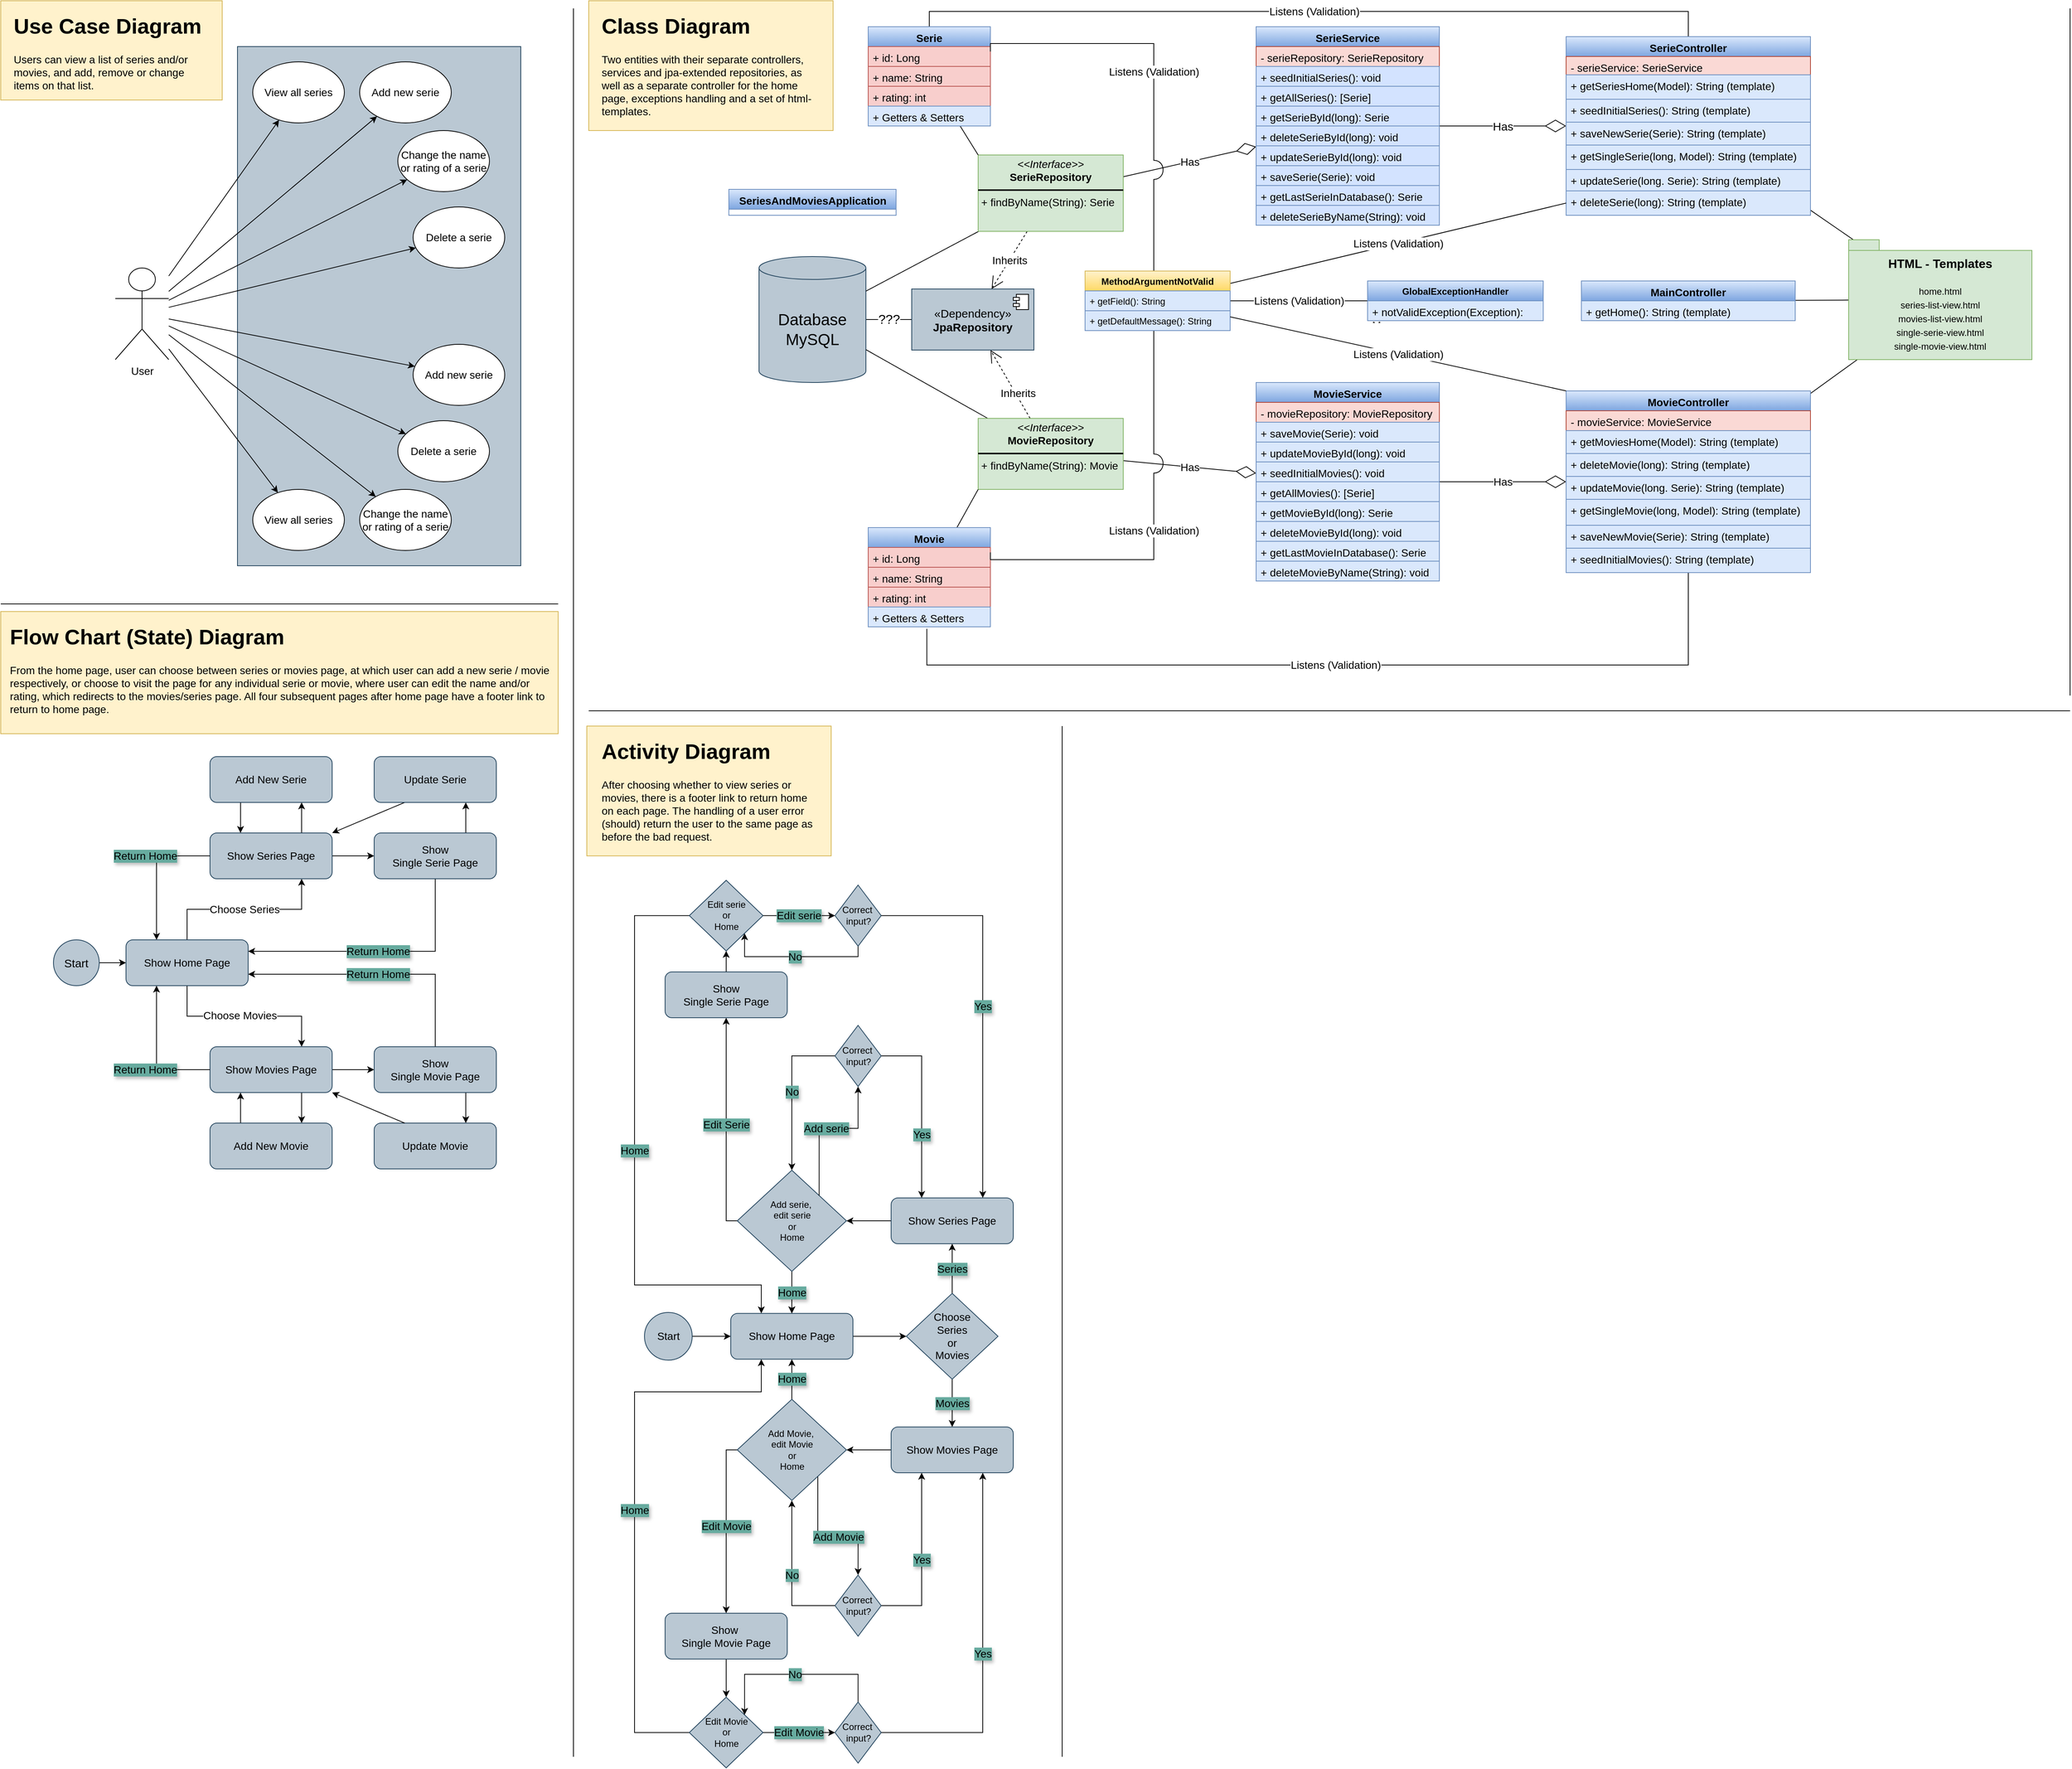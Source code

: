 <mxfile version="26.0.7" pages="5">
  <diagram id="vEEm5cdjA2b49H7ty5wF" name="Use Case Diagram">
    <mxGraphModel dx="1678" dy="879" grid="1" gridSize="10" guides="1" tooltips="1" connect="1" arrows="1" fold="1" page="1" pageScale="1" pageWidth="827" pageHeight="1169" math="0" shadow="0">
      <root>
        <mxCell id="0" />
        <mxCell id="1" parent="0" />
        <mxCell id="EhxJOlPFRmFOlr6LlgL8-312" value="" style="rounded=0;whiteSpace=wrap;html=1;fillColor=#fff2cc;strokeColor=#d6b656;" vertex="1" parent="1">
          <mxGeometry x="777.5" y="960" width="320" height="170" as="geometry" />
        </mxCell>
        <mxCell id="EhxJOlPFRmFOlr6LlgL8-219" value="Return Home" style="edgeStyle=orthogonalEdgeStyle;rounded=0;orthogonalLoop=1;jettySize=auto;html=1;entryX=1;entryY=0.75;entryDx=0;entryDy=0;fontSize=14;textShadow=1;labelBackgroundColor=#67AB9F;exitX=0.5;exitY=0;exitDx=0;exitDy=0;" edge="1" parent="1" source="EhxJOlPFRmFOlr6LlgL8-213" target="EhxJOlPFRmFOlr6LlgL8-188">
          <mxGeometry relative="1" as="geometry">
            <mxPoint x="469" y="1470" as="sourcePoint" />
            <mxPoint x="219" y="1410" as="targetPoint" />
            <Array as="points">
              <mxPoint x="579" y="1285" />
            </Array>
          </mxGeometry>
        </mxCell>
        <mxCell id="EhxJOlPFRmFOlr6LlgL8-1" value="" style="rounded=0;whiteSpace=wrap;html=1;fillColor=#bac8d3;strokeColor=#23445d;" vertex="1" parent="1">
          <mxGeometry x="320" y="70" width="371" height="680" as="geometry" />
        </mxCell>
        <mxCell id="EhxJOlPFRmFOlr6LlgL8-3" value="" style="rounded=0;whiteSpace=wrap;html=1;fillColor=#fff2cc;strokeColor=#d6b656;" vertex="1" parent="1">
          <mxGeometry x="10" y="10" width="290" height="130" as="geometry" />
        </mxCell>
        <mxCell id="EhxJOlPFRmFOlr6LlgL8-5" value="&lt;h1 style=&quot;margin-top: 0px;&quot;&gt;Use Case Diagram&lt;/h1&gt;&lt;p&gt;Users can view a list of series and/or movies, and add, remove or change items on that list.&lt;/p&gt;" style="text;html=1;whiteSpace=wrap;overflow=hidden;rounded=0;fontSize=14;" vertex="1" parent="1">
          <mxGeometry x="25" y="20" width="260" height="110" as="geometry" />
        </mxCell>
        <mxCell id="EhxJOlPFRmFOlr6LlgL8-6" value="View all series" style="ellipse;whiteSpace=wrap;html=1;fontSize=14;" vertex="1" parent="1">
          <mxGeometry x="340" y="90" width="120" height="80" as="geometry" />
        </mxCell>
        <mxCell id="EhxJOlPFRmFOlr6LlgL8-7" value="Add new serie" style="ellipse;whiteSpace=wrap;html=1;fontSize=14;" vertex="1" parent="1">
          <mxGeometry x="480" y="90" width="120" height="80" as="geometry" />
        </mxCell>
        <mxCell id="EhxJOlPFRmFOlr6LlgL8-8" value="Change the name or rating of a serie" style="ellipse;whiteSpace=wrap;html=1;fontSize=14;" vertex="1" parent="1">
          <mxGeometry x="530" y="180" width="120" height="80" as="geometry" />
        </mxCell>
        <mxCell id="EhxJOlPFRmFOlr6LlgL8-9" value="Delete a serie" style="ellipse;whiteSpace=wrap;html=1;fontSize=14;" vertex="1" parent="1">
          <mxGeometry x="550" y="280" width="120" height="80" as="geometry" />
        </mxCell>
        <mxCell id="EhxJOlPFRmFOlr6LlgL8-10" value="View all series" style="ellipse;whiteSpace=wrap;html=1;fontSize=14;" vertex="1" parent="1">
          <mxGeometry x="340" y="650" width="120" height="80" as="geometry" />
        </mxCell>
        <mxCell id="EhxJOlPFRmFOlr6LlgL8-11" value="Change the name or rating of a serie" style="ellipse;whiteSpace=wrap;html=1;fontSize=14;" vertex="1" parent="1">
          <mxGeometry x="480" y="650" width="120" height="80" as="geometry" />
        </mxCell>
        <mxCell id="EhxJOlPFRmFOlr6LlgL8-12" value="Delete a serie" style="ellipse;whiteSpace=wrap;html=1;fontSize=14;" vertex="1" parent="1">
          <mxGeometry x="530" y="560" width="120" height="80" as="geometry" />
        </mxCell>
        <mxCell id="EhxJOlPFRmFOlr6LlgL8-13" value="Add new serie" style="ellipse;whiteSpace=wrap;html=1;fontSize=14;" vertex="1" parent="1">
          <mxGeometry x="550" y="460" width="120" height="80" as="geometry" />
        </mxCell>
        <mxCell id="EhxJOlPFRmFOlr6LlgL8-16" style="rounded=0;orthogonalLoop=1;jettySize=auto;html=1;" edge="1" parent="1" source="EhxJOlPFRmFOlr6LlgL8-14" target="EhxJOlPFRmFOlr6LlgL8-6">
          <mxGeometry relative="1" as="geometry" />
        </mxCell>
        <mxCell id="EhxJOlPFRmFOlr6LlgL8-17" style="rounded=0;orthogonalLoop=1;jettySize=auto;html=1;" edge="1" parent="1" source="EhxJOlPFRmFOlr6LlgL8-14" target="EhxJOlPFRmFOlr6LlgL8-7">
          <mxGeometry relative="1" as="geometry" />
        </mxCell>
        <mxCell id="EhxJOlPFRmFOlr6LlgL8-18" style="rounded=0;orthogonalLoop=1;jettySize=auto;html=1;" edge="1" parent="1" source="EhxJOlPFRmFOlr6LlgL8-14" target="EhxJOlPFRmFOlr6LlgL8-9">
          <mxGeometry relative="1" as="geometry" />
        </mxCell>
        <mxCell id="EhxJOlPFRmFOlr6LlgL8-19" style="rounded=0;orthogonalLoop=1;jettySize=auto;html=1;" edge="1" parent="1" source="EhxJOlPFRmFOlr6LlgL8-14" target="EhxJOlPFRmFOlr6LlgL8-8">
          <mxGeometry relative="1" as="geometry" />
        </mxCell>
        <mxCell id="EhxJOlPFRmFOlr6LlgL8-20" style="rounded=0;orthogonalLoop=1;jettySize=auto;html=1;" edge="1" parent="1" source="EhxJOlPFRmFOlr6LlgL8-14" target="EhxJOlPFRmFOlr6LlgL8-13">
          <mxGeometry relative="1" as="geometry" />
        </mxCell>
        <mxCell id="EhxJOlPFRmFOlr6LlgL8-21" style="rounded=0;orthogonalLoop=1;jettySize=auto;html=1;" edge="1" parent="1" source="EhxJOlPFRmFOlr6LlgL8-14" target="EhxJOlPFRmFOlr6LlgL8-12">
          <mxGeometry relative="1" as="geometry" />
        </mxCell>
        <mxCell id="EhxJOlPFRmFOlr6LlgL8-22" style="rounded=0;orthogonalLoop=1;jettySize=auto;html=1;" edge="1" parent="1" source="EhxJOlPFRmFOlr6LlgL8-14" target="EhxJOlPFRmFOlr6LlgL8-11">
          <mxGeometry relative="1" as="geometry" />
        </mxCell>
        <mxCell id="EhxJOlPFRmFOlr6LlgL8-23" style="rounded=0;orthogonalLoop=1;jettySize=auto;html=1;" edge="1" parent="1" source="EhxJOlPFRmFOlr6LlgL8-14" target="EhxJOlPFRmFOlr6LlgL8-10">
          <mxGeometry relative="1" as="geometry" />
        </mxCell>
        <mxCell id="EhxJOlPFRmFOlr6LlgL8-14" value="User" style="shape=umlActor;verticalLabelPosition=bottom;verticalAlign=top;html=1;outlineConnect=0;fontSize=14;" vertex="1" parent="1">
          <mxGeometry x="160" y="360" width="70" height="120" as="geometry" />
        </mxCell>
        <mxCell id="EhxJOlPFRmFOlr6LlgL8-24" value="" style="endArrow=none;html=1;rounded=0;" edge="1" parent="1">
          <mxGeometry width="50" height="50" relative="1" as="geometry">
            <mxPoint x="740" y="800" as="sourcePoint" />
            <mxPoint x="10" y="800" as="targetPoint" />
          </mxGeometry>
        </mxCell>
        <mxCell id="EhxJOlPFRmFOlr6LlgL8-25" value="" style="endArrow=none;html=1;rounded=0;" edge="1" parent="1">
          <mxGeometry width="50" height="50" relative="1" as="geometry">
            <mxPoint x="760" y="20" as="sourcePoint" />
            <mxPoint x="760" y="2310" as="targetPoint" />
          </mxGeometry>
        </mxCell>
        <mxCell id="EhxJOlPFRmFOlr6LlgL8-26" value="" style="rounded=0;whiteSpace=wrap;html=1;fillColor=#fff2cc;strokeColor=#d6b656;" vertex="1" parent="1">
          <mxGeometry x="780" y="10" width="320" height="170" as="geometry" />
        </mxCell>
        <mxCell id="EhxJOlPFRmFOlr6LlgL8-27" value="&lt;h1 style=&quot;margin-top: 0px;&quot;&gt;Class Diagram&lt;/h1&gt;&lt;p&gt;Two entities with their separate controllers, services and jpa-extended repositories, as well as a separate controller for the home page, exceptions handling and a set of html-templates.&lt;/p&gt;" style="text;html=1;whiteSpace=wrap;overflow=hidden;rounded=0;fontSize=14;" vertex="1" parent="1">
          <mxGeometry x="795" y="20" width="285" height="150" as="geometry" />
        </mxCell>
        <mxCell id="EhxJOlPFRmFOlr6LlgL8-107" value="???" style="edgeStyle=orthogonalEdgeStyle;rounded=0;orthogonalLoop=1;jettySize=auto;html=1;endArrow=none;endFill=0;endSize=16;startFill=0;fontSize=17;" edge="1" parent="1" source="EhxJOlPFRmFOlr6LlgL8-105" target="EhxJOlPFRmFOlr6LlgL8-32">
          <mxGeometry relative="1" as="geometry" />
        </mxCell>
        <mxCell id="EhxJOlPFRmFOlr6LlgL8-32" value="Database&lt;div&gt;MySQL&lt;/div&gt;" style="shape=cylinder3;whiteSpace=wrap;html=1;boundedLbl=1;backgroundOutline=1;size=15;fontSize=21;fillColor=#bac8d3;strokeColor=#23445d;" vertex="1" parent="1">
          <mxGeometry x="1003" y="345" width="140" height="165" as="geometry" />
        </mxCell>
        <mxCell id="EhxJOlPFRmFOlr6LlgL8-108" value="&lt;span style=&quot;color: rgb(0, 0, 0); font-family: Helvetica; font-style: normal; font-variant-ligatures: normal; font-variant-caps: normal; font-weight: 400; letter-spacing: normal; orphans: 2; text-align: center; text-indent: 0px; text-transform: none; widows: 2; word-spacing: 0px; -webkit-text-stroke-width: 0px; white-space: nowrap; background-color: rgb(255, 255, 255); text-decoration-thickness: initial; text-decoration-style: initial; text-decoration-color: initial; float: none; display: inline !important;&quot;&gt;Inherits&lt;/span&gt;" style="rounded=0;orthogonalLoop=1;jettySize=auto;html=1;dashed=1;endArrow=open;endFill=0;endSize=14;fontSize=14;" edge="1" parent="1" source="EhxJOlPFRmFOlr6LlgL8-42" target="EhxJOlPFRmFOlr6LlgL8-105">
          <mxGeometry relative="1" as="geometry" />
        </mxCell>
        <mxCell id="EhxJOlPFRmFOlr6LlgL8-128" value="Has" style="rounded=0;orthogonalLoop=1;jettySize=auto;html=1;endArrow=diamondThin;endFill=0;endSize=24;fontSize=14;" edge="1" parent="1" source="EhxJOlPFRmFOlr6LlgL8-42" target="EhxJOlPFRmFOlr6LlgL8-60">
          <mxGeometry relative="1" as="geometry" />
        </mxCell>
        <mxCell id="EhxJOlPFRmFOlr6LlgL8-182" style="rounded=0;orthogonalLoop=1;jettySize=auto;html=1;endArrow=none;startFill=0;" edge="1" parent="1" source="EhxJOlPFRmFOlr6LlgL8-42" target="EhxJOlPFRmFOlr6LlgL8-32">
          <mxGeometry relative="1" as="geometry" />
        </mxCell>
        <mxCell id="EhxJOlPFRmFOlr6LlgL8-42" value="&lt;p style=&quot;margin:0px;margin-top:4px;text-align:center;&quot;&gt;&lt;i&gt;&amp;lt;&amp;lt;Interface&amp;gt;&amp;gt;&lt;/i&gt;&lt;br&gt;&lt;b&gt;SerieRepository&lt;/b&gt;&lt;/p&gt;&lt;hr style=&quot;border-style:solid;&quot;&gt;&lt;p style=&quot;margin:0px;margin-left:4px;&quot;&gt;&lt;/p&gt;&lt;p style=&quot;margin:0px;margin-left:4px;&quot;&gt;+ findByName(String): Serie&lt;/p&gt;" style="verticalAlign=top;align=left;overflow=fill;html=1;whiteSpace=wrap;fontSize=14;fillColor=#d5e8d4;strokeColor=#82b366;" vertex="1" parent="1">
          <mxGeometry x="1290" y="212" width="190" height="100" as="geometry" />
        </mxCell>
        <mxCell id="EhxJOlPFRmFOlr6LlgL8-109" style="rounded=0;orthogonalLoop=1;jettySize=auto;html=1;endArrow=open;endFill=0;dashed=1;endSize=14;" edge="1" parent="1" source="EhxJOlPFRmFOlr6LlgL8-43" target="EhxJOlPFRmFOlr6LlgL8-105">
          <mxGeometry relative="1" as="geometry" />
        </mxCell>
        <mxCell id="EhxJOlPFRmFOlr6LlgL8-170" value="Inherits" style="edgeLabel;html=1;align=center;verticalAlign=middle;resizable=0;points=[];fontSize=14;" vertex="1" connectable="0" parent="EhxJOlPFRmFOlr6LlgL8-109">
          <mxGeometry x="-0.286" y="-3" relative="1" as="geometry">
            <mxPoint as="offset" />
          </mxGeometry>
        </mxCell>
        <mxCell id="EhxJOlPFRmFOlr6LlgL8-129" value="Has" style="rounded=0;orthogonalLoop=1;jettySize=auto;html=1;endSize=24;endArrow=diamondThin;endFill=0;fontSize=14;" edge="1" parent="1" source="EhxJOlPFRmFOlr6LlgL8-43" target="EhxJOlPFRmFOlr6LlgL8-64">
          <mxGeometry relative="1" as="geometry" />
        </mxCell>
        <mxCell id="EhxJOlPFRmFOlr6LlgL8-181" style="rounded=0;orthogonalLoop=1;jettySize=auto;html=1;endArrow=none;startFill=0;" edge="1" parent="1" source="EhxJOlPFRmFOlr6LlgL8-43" target="EhxJOlPFRmFOlr6LlgL8-32">
          <mxGeometry relative="1" as="geometry" />
        </mxCell>
        <mxCell id="EhxJOlPFRmFOlr6LlgL8-43" value="&lt;p style=&quot;margin:0px;margin-top:4px;text-align:center;&quot;&gt;&lt;i&gt;&amp;lt;&amp;lt;Interface&amp;gt;&amp;gt;&lt;/i&gt;&lt;br&gt;&lt;b&gt;MovieRepository&lt;/b&gt;&lt;/p&gt;&lt;hr style=&quot;border-style:solid;&quot;&gt;&lt;p style=&quot;margin:0px;margin-left:4px;&quot;&gt;+ findByName(String): Movie&lt;/p&gt;" style="verticalAlign=top;align=left;overflow=fill;html=1;whiteSpace=wrap;fontSize=14;fillColor=#d5e8d4;strokeColor=#82b366;" vertex="1" parent="1">
          <mxGeometry x="1290" y="557" width="190" height="93" as="geometry" />
        </mxCell>
        <mxCell id="EhxJOlPFRmFOlr6LlgL8-110" style="rounded=0;orthogonalLoop=1;jettySize=auto;html=1;endArrow=none;startFill=0;entryX=0;entryY=0;entryDx=0;entryDy=0;" edge="1" parent="1" source="EhxJOlPFRmFOlr6LlgL8-44" target="EhxJOlPFRmFOlr6LlgL8-42">
          <mxGeometry relative="1" as="geometry" />
        </mxCell>
        <mxCell id="EhxJOlPFRmFOlr6LlgL8-161" value="Listens (Validation)" style="rounded=0;orthogonalLoop=1;jettySize=auto;html=1;entryX=0.5;entryY=0;entryDx=0;entryDy=0;exitX=0.5;exitY=0;exitDx=0;exitDy=0;edgeStyle=orthogonalEdgeStyle;endArrow=none;startFill=0;fontSize=14;" edge="1" parent="1" source="EhxJOlPFRmFOlr6LlgL8-44" target="EhxJOlPFRmFOlr6LlgL8-68">
          <mxGeometry relative="1" as="geometry" />
        </mxCell>
        <mxCell id="EhxJOlPFRmFOlr6LlgL8-44" value="Serie" style="swimlane;fontStyle=1;align=center;verticalAlign=top;childLayout=stackLayout;horizontal=1;startSize=26;horizontalStack=0;resizeParent=1;resizeParentMax=0;resizeLast=0;collapsible=1;marginBottom=0;whiteSpace=wrap;html=1;fontSize=14;fillColor=#dae8fc;strokeColor=#6c8ebf;gradientColor=#7ea6e0;" vertex="1" parent="1">
          <mxGeometry x="1146" y="44" width="160" height="130" as="geometry" />
        </mxCell>
        <mxCell id="EhxJOlPFRmFOlr6LlgL8-166" value="+ id: Long" style="text;strokeColor=#b85450;fillColor=#f8cecc;align=left;verticalAlign=top;spacingLeft=4;spacingRight=4;overflow=hidden;rotatable=0;points=[[0,0.5],[1,0.5]];portConstraint=eastwest;whiteSpace=wrap;html=1;fontSize=14;" vertex="1" parent="EhxJOlPFRmFOlr6LlgL8-44">
          <mxGeometry y="26" width="160" height="26" as="geometry" />
        </mxCell>
        <mxCell id="EhxJOlPFRmFOlr6LlgL8-167" value="+ name: String" style="text;strokeColor=#b85450;fillColor=#f8cecc;align=left;verticalAlign=top;spacingLeft=4;spacingRight=4;overflow=hidden;rotatable=0;points=[[0,0.5],[1,0.5]];portConstraint=eastwest;whiteSpace=wrap;html=1;fontSize=14;" vertex="1" parent="EhxJOlPFRmFOlr6LlgL8-44">
          <mxGeometry y="52" width="160" height="26" as="geometry" />
        </mxCell>
        <mxCell id="EhxJOlPFRmFOlr6LlgL8-168" value="+ rating: int" style="text;strokeColor=#b85450;fillColor=#f8cecc;align=left;verticalAlign=top;spacingLeft=4;spacingRight=4;overflow=hidden;rotatable=0;points=[[0,0.5],[1,0.5]];portConstraint=eastwest;whiteSpace=wrap;html=1;fontSize=14;" vertex="1" parent="EhxJOlPFRmFOlr6LlgL8-44">
          <mxGeometry y="78" width="160" height="26" as="geometry" />
        </mxCell>
        <mxCell id="EhxJOlPFRmFOlr6LlgL8-169" value="+ Getters &amp;amp; Setters" style="text;strokeColor=#6c8ebf;fillColor=#dae8fc;align=left;verticalAlign=top;spacingLeft=4;spacingRight=4;overflow=hidden;rotatable=0;points=[[0,0.5],[1,0.5]];portConstraint=eastwest;whiteSpace=wrap;html=1;fontSize=14;" vertex="1" parent="EhxJOlPFRmFOlr6LlgL8-44">
          <mxGeometry y="104" width="160" height="26" as="geometry" />
        </mxCell>
        <mxCell id="EhxJOlPFRmFOlr6LlgL8-111" style="rounded=0;orthogonalLoop=1;jettySize=auto;html=1;entryX=0;entryY=1;entryDx=0;entryDy=0;endArrow=none;startFill=0;" edge="1" parent="1" source="EhxJOlPFRmFOlr6LlgL8-52" target="EhxJOlPFRmFOlr6LlgL8-43">
          <mxGeometry relative="1" as="geometry" />
        </mxCell>
        <mxCell id="EhxJOlPFRmFOlr6LlgL8-162" value="Listens (Validation)" style="edgeStyle=orthogonalEdgeStyle;rounded=0;orthogonalLoop=1;jettySize=auto;html=1;entryX=0.48;entryY=1.103;entryDx=0;entryDy=0;entryPerimeter=0;endArrow=none;startFill=0;fontSize=14;" edge="1" parent="1" source="EhxJOlPFRmFOlr6LlgL8-72" target="EhxJOlPFRmFOlr6LlgL8-55">
          <mxGeometry relative="1" as="geometry">
            <mxPoint x="1224" y="880" as="targetPoint" />
            <Array as="points">
              <mxPoint x="2220" y="880" />
              <mxPoint x="1223" y="880" />
            </Array>
          </mxGeometry>
        </mxCell>
        <mxCell id="EhxJOlPFRmFOlr6LlgL8-52" value="Movie" style="swimlane;fontStyle=1;align=center;verticalAlign=top;childLayout=stackLayout;horizontal=1;startSize=26;horizontalStack=0;resizeParent=1;resizeParentMax=0;resizeLast=0;collapsible=1;marginBottom=0;whiteSpace=wrap;html=1;fontSize=14;fillColor=#dae8fc;gradientColor=#7ea6e0;strokeColor=#6c8ebf;" vertex="1" parent="1">
          <mxGeometry x="1146" y="700" width="160" height="130" as="geometry" />
        </mxCell>
        <mxCell id="EhxJOlPFRmFOlr6LlgL8-53" value="+ id: Long" style="text;strokeColor=#b85450;fillColor=#f8cecc;align=left;verticalAlign=top;spacingLeft=4;spacingRight=4;overflow=hidden;rotatable=0;points=[[0,0.5],[1,0.5]];portConstraint=eastwest;whiteSpace=wrap;html=1;fontSize=14;" vertex="1" parent="EhxJOlPFRmFOlr6LlgL8-52">
          <mxGeometry y="26" width="160" height="26" as="geometry" />
        </mxCell>
        <mxCell id="EhxJOlPFRmFOlr6LlgL8-164" value="+ name: String" style="text;strokeColor=#b85450;fillColor=#f8cecc;align=left;verticalAlign=top;spacingLeft=4;spacingRight=4;overflow=hidden;rotatable=0;points=[[0,0.5],[1,0.5]];portConstraint=eastwest;whiteSpace=wrap;html=1;fontSize=14;" vertex="1" parent="EhxJOlPFRmFOlr6LlgL8-52">
          <mxGeometry y="52" width="160" height="26" as="geometry" />
        </mxCell>
        <mxCell id="EhxJOlPFRmFOlr6LlgL8-165" value="+ rating: int" style="text;strokeColor=#b85450;fillColor=#f8cecc;align=left;verticalAlign=top;spacingLeft=4;spacingRight=4;overflow=hidden;rotatable=0;points=[[0,0.5],[1,0.5]];portConstraint=eastwest;whiteSpace=wrap;html=1;fontSize=14;" vertex="1" parent="EhxJOlPFRmFOlr6LlgL8-52">
          <mxGeometry y="78" width="160" height="26" as="geometry" />
        </mxCell>
        <mxCell id="EhxJOlPFRmFOlr6LlgL8-55" value="+ Getters &amp;amp; Setters" style="text;strokeColor=#6c8ebf;fillColor=#dae8fc;align=left;verticalAlign=top;spacingLeft=4;spacingRight=4;overflow=hidden;rotatable=0;points=[[0,0.5],[1,0.5]];portConstraint=eastwest;whiteSpace=wrap;html=1;fontSize=14;" vertex="1" parent="EhxJOlPFRmFOlr6LlgL8-52">
          <mxGeometry y="104" width="160" height="26" as="geometry" />
        </mxCell>
        <mxCell id="EhxJOlPFRmFOlr6LlgL8-173" style="rounded=0;orthogonalLoop=1;jettySize=auto;html=1;endArrow=none;startFill=0;" edge="1" parent="1" source="EhxJOlPFRmFOlr6LlgL8-56" target="EhxJOlPFRmFOlr6LlgL8-104">
          <mxGeometry relative="1" as="geometry" />
        </mxCell>
        <mxCell id="EhxJOlPFRmFOlr6LlgL8-56" value="MainController" style="swimlane;fontStyle=1;align=center;verticalAlign=top;childLayout=stackLayout;horizontal=1;startSize=26;horizontalStack=0;resizeParent=1;resizeParentMax=0;resizeLast=0;collapsible=1;marginBottom=0;whiteSpace=wrap;html=1;fillColor=#dae8fc;gradientColor=#7ea6e0;strokeColor=#6c8ebf;fontSize=14;" vertex="1" parent="1">
          <mxGeometry x="2080" y="377" width="280" height="52" as="geometry" />
        </mxCell>
        <mxCell id="EhxJOlPFRmFOlr6LlgL8-59" value="+ getHome(): String (template)" style="text;strokeColor=#6c8ebf;fillColor=#dae8fc;align=left;verticalAlign=top;spacingLeft=4;spacingRight=4;overflow=hidden;rotatable=0;points=[[0,0.5],[1,0.5]];portConstraint=eastwest;whiteSpace=wrap;html=1;fontSize=14;" vertex="1" parent="EhxJOlPFRmFOlr6LlgL8-56">
          <mxGeometry y="26" width="280" height="26" as="geometry" />
        </mxCell>
        <mxCell id="EhxJOlPFRmFOlr6LlgL8-148" value="Has" style="rounded=0;orthogonalLoop=1;jettySize=auto;html=1;endArrow=diamondThin;endFill=0;jumpSize=19;endSize=25;fontSize=15;" edge="1" parent="1" source="EhxJOlPFRmFOlr6LlgL8-60" target="EhxJOlPFRmFOlr6LlgL8-68">
          <mxGeometry relative="1" as="geometry" />
        </mxCell>
        <mxCell id="EhxJOlPFRmFOlr6LlgL8-60" value="SerieService" style="swimlane;fontStyle=1;align=center;verticalAlign=top;childLayout=stackLayout;horizontal=1;startSize=26;horizontalStack=0;resizeParent=1;resizeParentMax=0;resizeLast=0;collapsible=1;marginBottom=0;whiteSpace=wrap;html=1;fontSize=14;fillColor=#dae8fc;gradientColor=#7ea6e0;strokeColor=#6c8ebf;" vertex="1" parent="1">
          <mxGeometry x="1654" y="44" width="240" height="260" as="geometry" />
        </mxCell>
        <mxCell id="EhxJOlPFRmFOlr6LlgL8-61" value="- serieRepository: SerieRepository" style="text;strokeColor=#ae4132;fillColor=#fad9d5;align=left;verticalAlign=top;spacingLeft=4;spacingRight=4;overflow=hidden;rotatable=0;points=[[0,0.5],[1,0.5]];portConstraint=eastwest;whiteSpace=wrap;html=1;fontSize=14;" vertex="1" parent="EhxJOlPFRmFOlr6LlgL8-60">
          <mxGeometry y="26" width="240" height="26" as="geometry" />
        </mxCell>
        <mxCell id="EhxJOlPFRmFOlr6LlgL8-63" value="+ seedInitialSeries(): void" style="text;strokeColor=#6c8ebf;fillColor=#D3E3FF;align=left;verticalAlign=top;spacingLeft=4;spacingRight=4;overflow=hidden;rotatable=0;points=[[0,0.5],[1,0.5]];portConstraint=eastwest;whiteSpace=wrap;html=1;fontSize=14;" vertex="1" parent="EhxJOlPFRmFOlr6LlgL8-60">
          <mxGeometry y="52" width="240" height="26" as="geometry" />
        </mxCell>
        <mxCell id="EhxJOlPFRmFOlr6LlgL8-113" value="+ getAllSeries(): [Serie]" style="text;strokeColor=#6c8ebf;fillColor=#D3E3FF;align=left;verticalAlign=top;spacingLeft=4;spacingRight=4;overflow=hidden;rotatable=0;points=[[0,0.5],[1,0.5]];portConstraint=eastwest;whiteSpace=wrap;html=1;fontSize=14;" vertex="1" parent="EhxJOlPFRmFOlr6LlgL8-60">
          <mxGeometry y="78" width="240" height="26" as="geometry" />
        </mxCell>
        <mxCell id="EhxJOlPFRmFOlr6LlgL8-115" value="+ getSerieById(long): Serie" style="text;strokeColor=#6c8ebf;fillColor=#D3E3FF;align=left;verticalAlign=top;spacingLeft=4;spacingRight=4;overflow=hidden;rotatable=0;points=[[0,0.5],[1,0.5]];portConstraint=eastwest;whiteSpace=wrap;html=1;fontSize=14;" vertex="1" parent="EhxJOlPFRmFOlr6LlgL8-60">
          <mxGeometry y="104" width="240" height="26" as="geometry" />
        </mxCell>
        <mxCell id="EhxJOlPFRmFOlr6LlgL8-116" value="+ deleteSerieById(long): void" style="text;strokeColor=#6c8ebf;fillColor=#D3E3FF;align=left;verticalAlign=top;spacingLeft=4;spacingRight=4;overflow=hidden;rotatable=0;points=[[0,0.5],[1,0.5]];portConstraint=eastwest;whiteSpace=wrap;html=1;fontSize=14;" vertex="1" parent="EhxJOlPFRmFOlr6LlgL8-60">
          <mxGeometry y="130" width="240" height="26" as="geometry" />
        </mxCell>
        <mxCell id="EhxJOlPFRmFOlr6LlgL8-117" value="+ updateSerieById(long): void" style="text;strokeColor=#6c8ebf;fillColor=#D3E3FF;align=left;verticalAlign=top;spacingLeft=4;spacingRight=4;overflow=hidden;rotatable=0;points=[[0,0.5],[1,0.5]];portConstraint=eastwest;whiteSpace=wrap;html=1;fontSize=14;" vertex="1" parent="EhxJOlPFRmFOlr6LlgL8-60">
          <mxGeometry y="156" width="240" height="26" as="geometry" />
        </mxCell>
        <mxCell id="EhxJOlPFRmFOlr6LlgL8-114" value="+ saveSerie(Serie): void" style="text;strokeColor=#6c8ebf;fillColor=#D3E3FF;align=left;verticalAlign=top;spacingLeft=4;spacingRight=4;overflow=hidden;rotatable=0;points=[[0,0.5],[1,0.5]];portConstraint=eastwest;whiteSpace=wrap;html=1;fontSize=14;" vertex="1" parent="EhxJOlPFRmFOlr6LlgL8-60">
          <mxGeometry y="182" width="240" height="26" as="geometry" />
        </mxCell>
        <mxCell id="EhxJOlPFRmFOlr6LlgL8-118" value="+ getLastSerieInDatabase(): Serie" style="text;strokeColor=#6c8ebf;fillColor=#D3E3FF;align=left;verticalAlign=top;spacingLeft=4;spacingRight=4;overflow=hidden;rotatable=0;points=[[0,0.5],[1,0.5]];portConstraint=eastwest;whiteSpace=wrap;html=1;fontSize=14;" vertex="1" parent="EhxJOlPFRmFOlr6LlgL8-60">
          <mxGeometry y="208" width="240" height="26" as="geometry" />
        </mxCell>
        <mxCell id="EhxJOlPFRmFOlr6LlgL8-119" value="+ deleteSerieByName(String): void" style="text;strokeColor=#6c8ebf;fillColor=#D3E3FF;align=left;verticalAlign=top;spacingLeft=4;spacingRight=4;overflow=hidden;rotatable=0;points=[[0,0.5],[1,0.5]];portConstraint=eastwest;whiteSpace=wrap;html=1;fontSize=14;" vertex="1" parent="EhxJOlPFRmFOlr6LlgL8-60">
          <mxGeometry y="234" width="240" height="26" as="geometry" />
        </mxCell>
        <mxCell id="EhxJOlPFRmFOlr6LlgL8-160" value="Has" style="rounded=0;orthogonalLoop=1;jettySize=auto;html=1;endArrow=diamondThin;endFill=0;endSize=25;fontSize=14;" edge="1" parent="1" source="EhxJOlPFRmFOlr6LlgL8-64" target="EhxJOlPFRmFOlr6LlgL8-72">
          <mxGeometry relative="1" as="geometry" />
        </mxCell>
        <mxCell id="EhxJOlPFRmFOlr6LlgL8-64" value="MovieService" style="swimlane;fontStyle=1;align=center;verticalAlign=top;childLayout=stackLayout;horizontal=1;startSize=26;horizontalStack=0;resizeParent=1;resizeParentMax=0;resizeLast=0;collapsible=1;marginBottom=0;whiteSpace=wrap;html=1;fontSize=14;fillColor=#dae8fc;gradientColor=#7ea6e0;strokeColor=#6c8ebf;" vertex="1" parent="1">
          <mxGeometry x="1654" y="510" width="240" height="260" as="geometry" />
        </mxCell>
        <mxCell id="EhxJOlPFRmFOlr6LlgL8-65" value="- movieRepository: MovieRepository" style="text;strokeColor=#ae4132;fillColor=#fad9d5;align=left;verticalAlign=top;spacingLeft=4;spacingRight=4;overflow=hidden;rotatable=0;points=[[0,0.5],[1,0.5]];portConstraint=eastwest;whiteSpace=wrap;html=1;fontSize=14;" vertex="1" parent="EhxJOlPFRmFOlr6LlgL8-64">
          <mxGeometry y="26" width="240" height="26" as="geometry" />
        </mxCell>
        <mxCell id="EhxJOlPFRmFOlr6LlgL8-122" value="+ saveMovie(Serie): void" style="text;strokeColor=#6c8ebf;fillColor=#dae8fc;align=left;verticalAlign=top;spacingLeft=4;spacingRight=4;overflow=hidden;rotatable=0;points=[[0,0.5],[1,0.5]];portConstraint=eastwest;whiteSpace=wrap;html=1;fontSize=14;" vertex="1" parent="EhxJOlPFRmFOlr6LlgL8-64">
          <mxGeometry y="52" width="240" height="26" as="geometry" />
        </mxCell>
        <mxCell id="EhxJOlPFRmFOlr6LlgL8-126" value="+ updateMovieById(long): void" style="text;strokeColor=#6c8ebf;fillColor=#dae8fc;align=left;verticalAlign=top;spacingLeft=4;spacingRight=4;overflow=hidden;rotatable=0;points=[[0,0.5],[1,0.5]];portConstraint=eastwest;whiteSpace=wrap;html=1;fontSize=14;" vertex="1" parent="EhxJOlPFRmFOlr6LlgL8-64">
          <mxGeometry y="78" width="240" height="26" as="geometry" />
        </mxCell>
        <mxCell id="EhxJOlPFRmFOlr6LlgL8-120" value="+ seedInitialMovies(): void" style="text;strokeColor=#6c8ebf;fillColor=#dae8fc;align=left;verticalAlign=top;spacingLeft=4;spacingRight=4;overflow=hidden;rotatable=0;points=[[0,0.5],[1,0.5]];portConstraint=eastwest;whiteSpace=wrap;html=1;fontSize=14;" vertex="1" parent="EhxJOlPFRmFOlr6LlgL8-64">
          <mxGeometry y="104" width="240" height="26" as="geometry" />
        </mxCell>
        <mxCell id="EhxJOlPFRmFOlr6LlgL8-121" value="+ getAllMovies(): [Serie]" style="text;strokeColor=#6c8ebf;fillColor=#dae8fc;align=left;verticalAlign=top;spacingLeft=4;spacingRight=4;overflow=hidden;rotatable=0;points=[[0,0.5],[1,0.5]];portConstraint=eastwest;whiteSpace=wrap;html=1;fontSize=14;" vertex="1" parent="EhxJOlPFRmFOlr6LlgL8-64">
          <mxGeometry y="130" width="240" height="26" as="geometry" />
        </mxCell>
        <mxCell id="EhxJOlPFRmFOlr6LlgL8-123" value="+ getMovieById(long): Serie" style="text;strokeColor=#6c8ebf;fillColor=#dae8fc;align=left;verticalAlign=top;spacingLeft=4;spacingRight=4;overflow=hidden;rotatable=0;points=[[0,0.5],[1,0.5]];portConstraint=eastwest;whiteSpace=wrap;html=1;fontSize=14;" vertex="1" parent="EhxJOlPFRmFOlr6LlgL8-64">
          <mxGeometry y="156" width="240" height="26" as="geometry" />
        </mxCell>
        <mxCell id="EhxJOlPFRmFOlr6LlgL8-124" value="+ deleteMovieById(long): void" style="text;strokeColor=#6c8ebf;fillColor=#dae8fc;align=left;verticalAlign=top;spacingLeft=4;spacingRight=4;overflow=hidden;rotatable=0;points=[[0,0.5],[1,0.5]];portConstraint=eastwest;whiteSpace=wrap;html=1;fontSize=14;" vertex="1" parent="EhxJOlPFRmFOlr6LlgL8-64">
          <mxGeometry y="182" width="240" height="26" as="geometry" />
        </mxCell>
        <mxCell id="EhxJOlPFRmFOlr6LlgL8-125" value="+ getLastMovieInDatabase(): Serie" style="text;strokeColor=#6c8ebf;fillColor=#dae8fc;align=left;verticalAlign=top;spacingLeft=4;spacingRight=4;overflow=hidden;rotatable=0;points=[[0,0.5],[1,0.5]];portConstraint=eastwest;whiteSpace=wrap;html=1;fontSize=14;" vertex="1" parent="EhxJOlPFRmFOlr6LlgL8-64">
          <mxGeometry y="208" width="240" height="26" as="geometry" />
        </mxCell>
        <mxCell id="EhxJOlPFRmFOlr6LlgL8-127" value="+ deleteMovieByName(String): void" style="text;strokeColor=#6c8ebf;fillColor=#dae8fc;align=left;verticalAlign=top;spacingLeft=4;spacingRight=4;overflow=hidden;rotatable=0;points=[[0,0.5],[1,0.5]];portConstraint=eastwest;whiteSpace=wrap;html=1;fontSize=14;" vertex="1" parent="EhxJOlPFRmFOlr6LlgL8-64">
          <mxGeometry y="234" width="240" height="26" as="geometry" />
        </mxCell>
        <mxCell id="EhxJOlPFRmFOlr6LlgL8-171" style="rounded=0;orthogonalLoop=1;jettySize=auto;html=1;endArrow=none;startFill=0;" edge="1" parent="1" source="EhxJOlPFRmFOlr6LlgL8-68" target="EhxJOlPFRmFOlr6LlgL8-104">
          <mxGeometry relative="1" as="geometry" />
        </mxCell>
        <mxCell id="EhxJOlPFRmFOlr6LlgL8-68" value="SerieController" style="swimlane;fontStyle=1;align=center;verticalAlign=top;childLayout=stackLayout;horizontal=1;startSize=26;horizontalStack=0;resizeParent=1;resizeParentMax=0;resizeLast=0;collapsible=1;marginBottom=0;whiteSpace=wrap;html=1;fillColor=#dae8fc;gradientColor=#7ea6e0;strokeColor=#6c8ebf;fontSize=14;" vertex="1" parent="1">
          <mxGeometry x="2060" y="57" width="320" height="234" as="geometry" />
        </mxCell>
        <mxCell id="EhxJOlPFRmFOlr6LlgL8-69" value="- serieService: SerieService" style="text;strokeColor=#ae4132;fillColor=#fad9d5;align=left;verticalAlign=top;spacingLeft=4;spacingRight=4;overflow=hidden;rotatable=0;points=[[0,0.5],[1,0.5]];portConstraint=eastwest;whiteSpace=wrap;html=1;fontSize=14;" vertex="1" parent="EhxJOlPFRmFOlr6LlgL8-68">
          <mxGeometry y="26" width="320" height="24" as="geometry" />
        </mxCell>
        <mxCell id="EhxJOlPFRmFOlr6LlgL8-71" value="+ getSeriesHome(Model): String (template)" style="text;strokeColor=#6c8ebf;fillColor=#dae8fc;align=left;verticalAlign=top;spacingLeft=4;spacingRight=4;overflow=hidden;rotatable=0;points=[[0,0.5],[1,0.5]];portConstraint=eastwest;whiteSpace=wrap;html=1;fontSize=14;" vertex="1" parent="EhxJOlPFRmFOlr6LlgL8-68">
          <mxGeometry y="50" width="320" height="32" as="geometry" />
        </mxCell>
        <mxCell id="EhxJOlPFRmFOlr6LlgL8-149" value="+ seedInitialSeries(): String (template)" style="text;strokeColor=#6c8ebf;fillColor=#dae8fc;align=left;verticalAlign=top;spacingLeft=4;spacingRight=4;overflow=hidden;rotatable=0;points=[[0,0.5],[1,0.5]];portConstraint=eastwest;whiteSpace=wrap;html=1;fontSize=14;" vertex="1" parent="EhxJOlPFRmFOlr6LlgL8-68">
          <mxGeometry y="82" width="320" height="30" as="geometry" />
        </mxCell>
        <mxCell id="EhxJOlPFRmFOlr6LlgL8-150" value="+ saveNewSerie(Serie): String (template)" style="text;strokeColor=#6c8ebf;fillColor=#dae8fc;align=left;verticalAlign=top;spacingLeft=4;spacingRight=4;overflow=hidden;rotatable=0;points=[[0,0.5],[1,0.5]];portConstraint=eastwest;whiteSpace=wrap;html=1;fontSize=14;" vertex="1" parent="EhxJOlPFRmFOlr6LlgL8-68">
          <mxGeometry y="112" width="320" height="30" as="geometry" />
        </mxCell>
        <mxCell id="EhxJOlPFRmFOlr6LlgL8-151" value="+ getSingleSerie(long, Model): String (template)" style="text;strokeColor=#6c8ebf;fillColor=#dae8fc;align=left;verticalAlign=top;spacingLeft=4;spacingRight=4;overflow=hidden;rotatable=0;points=[[0,0.5],[1,0.5]];portConstraint=eastwest;whiteSpace=wrap;html=1;fontSize=14;" vertex="1" parent="EhxJOlPFRmFOlr6LlgL8-68">
          <mxGeometry y="142" width="320" height="32" as="geometry" />
        </mxCell>
        <mxCell id="EhxJOlPFRmFOlr6LlgL8-152" value="+ updateSerie(long. Serie): String (template)" style="text;strokeColor=#6c8ebf;fillColor=#dae8fc;align=left;verticalAlign=top;spacingLeft=4;spacingRight=4;overflow=hidden;rotatable=0;points=[[0,0.5],[1,0.5]];portConstraint=eastwest;whiteSpace=wrap;html=1;fontSize=14;" vertex="1" parent="EhxJOlPFRmFOlr6LlgL8-68">
          <mxGeometry y="174" width="320" height="28" as="geometry" />
        </mxCell>
        <mxCell id="EhxJOlPFRmFOlr6LlgL8-153" value="+ deleteSerie(long): String (template)" style="text;strokeColor=#6c8ebf;fillColor=#dae8fc;align=left;verticalAlign=top;spacingLeft=4;spacingRight=4;overflow=hidden;rotatable=0;points=[[0,0.5],[1,0.5]];portConstraint=eastwest;whiteSpace=wrap;html=1;fontSize=14;" vertex="1" parent="EhxJOlPFRmFOlr6LlgL8-68">
          <mxGeometry y="202" width="320" height="32" as="geometry" />
        </mxCell>
        <mxCell id="EhxJOlPFRmFOlr6LlgL8-172" style="rounded=0;orthogonalLoop=1;jettySize=auto;html=1;endArrow=none;startFill=0;" edge="1" parent="1" source="EhxJOlPFRmFOlr6LlgL8-72" target="EhxJOlPFRmFOlr6LlgL8-104">
          <mxGeometry relative="1" as="geometry" />
        </mxCell>
        <mxCell id="EhxJOlPFRmFOlr6LlgL8-72" value="MovieController" style="swimlane;fontStyle=1;align=center;verticalAlign=top;childLayout=stackLayout;horizontal=1;startSize=26;horizontalStack=0;resizeParent=1;resizeParentMax=0;resizeLast=0;collapsible=1;marginBottom=0;whiteSpace=wrap;html=1;fillColor=#dae8fc;gradientColor=#7ea6e0;strokeColor=#6c8ebf;fontSize=14;" vertex="1" parent="1">
          <mxGeometry x="2060" y="521" width="320" height="238" as="geometry" />
        </mxCell>
        <mxCell id="EhxJOlPFRmFOlr6LlgL8-73" value="- movieService: MovieService" style="text;strokeColor=#ae4132;fillColor=#fad9d5;align=left;verticalAlign=top;spacingLeft=4;spacingRight=4;overflow=hidden;rotatable=0;points=[[0,0.5],[1,0.5]];portConstraint=eastwest;whiteSpace=wrap;html=1;fontSize=14;" vertex="1" parent="EhxJOlPFRmFOlr6LlgL8-72">
          <mxGeometry y="26" width="320" height="26" as="geometry" />
        </mxCell>
        <mxCell id="EhxJOlPFRmFOlr6LlgL8-154" value="+ getMoviesHome(Model): String (template)" style="text;strokeColor=#6c8ebf;fillColor=#dae8fc;align=left;verticalAlign=top;spacingLeft=4;spacingRight=4;overflow=hidden;rotatable=0;points=[[0,0.5],[1,0.5]];portConstraint=eastwest;whiteSpace=wrap;html=1;fontSize=14;" vertex="1" parent="EhxJOlPFRmFOlr6LlgL8-72">
          <mxGeometry y="52" width="320" height="30" as="geometry" />
        </mxCell>
        <mxCell id="EhxJOlPFRmFOlr6LlgL8-159" value="+ deleteMovie(long): String (template)" style="text;strokeColor=#6c8ebf;fillColor=#dae8fc;align=left;verticalAlign=top;spacingLeft=4;spacingRight=4;overflow=hidden;rotatable=0;points=[[0,0.5],[1,0.5]];portConstraint=eastwest;whiteSpace=wrap;html=1;fontSize=14;" vertex="1" parent="EhxJOlPFRmFOlr6LlgL8-72">
          <mxGeometry y="82" width="320" height="30" as="geometry" />
        </mxCell>
        <mxCell id="EhxJOlPFRmFOlr6LlgL8-158" value="+ updateMovie(long. Serie): String (template)" style="text;strokeColor=#6c8ebf;fillColor=#dae8fc;align=left;verticalAlign=top;spacingLeft=4;spacingRight=4;overflow=hidden;rotatable=0;points=[[0,0.5],[1,0.5]];portConstraint=eastwest;whiteSpace=wrap;html=1;fontSize=14;" vertex="1" parent="EhxJOlPFRmFOlr6LlgL8-72">
          <mxGeometry y="112" width="320" height="30" as="geometry" />
        </mxCell>
        <mxCell id="EhxJOlPFRmFOlr6LlgL8-157" value="+ getSingleMovie(long, Model): String (template)" style="text;strokeColor=#6c8ebf;fillColor=#dae8fc;align=left;verticalAlign=top;spacingLeft=4;spacingRight=4;overflow=hidden;rotatable=0;points=[[0,0.5],[1,0.5]];portConstraint=eastwest;whiteSpace=wrap;html=1;fontSize=14;" vertex="1" parent="EhxJOlPFRmFOlr6LlgL8-72">
          <mxGeometry y="142" width="320" height="34" as="geometry" />
        </mxCell>
        <mxCell id="EhxJOlPFRmFOlr6LlgL8-156" value="+ saveNewMovie(Serie): String (template)" style="text;strokeColor=#6c8ebf;fillColor=#dae8fc;align=left;verticalAlign=top;spacingLeft=4;spacingRight=4;overflow=hidden;rotatable=0;points=[[0,0.5],[1,0.5]];portConstraint=eastwest;whiteSpace=wrap;html=1;fontSize=14;" vertex="1" parent="EhxJOlPFRmFOlr6LlgL8-72">
          <mxGeometry y="176" width="320" height="30" as="geometry" />
        </mxCell>
        <mxCell id="EhxJOlPFRmFOlr6LlgL8-155" value="+ seedInitialMovies(): String (template)" style="text;strokeColor=#6c8ebf;fillColor=#dae8fc;align=left;verticalAlign=top;spacingLeft=4;spacingRight=4;overflow=hidden;rotatable=0;points=[[0,0.5],[1,0.5]];portConstraint=eastwest;whiteSpace=wrap;html=1;fontSize=14;" vertex="1" parent="EhxJOlPFRmFOlr6LlgL8-72">
          <mxGeometry y="206" width="320" height="32" as="geometry" />
        </mxCell>
        <mxCell id="EhxJOlPFRmFOlr6LlgL8-146" value="Listens (Validation)" style="edgeStyle=orthogonalEdgeStyle;rounded=0;orthogonalLoop=1;jettySize=auto;html=1;endArrow=none;startFill=0;fontSize=14;" edge="1" parent="1" source="EhxJOlPFRmFOlr6LlgL8-76" target="EhxJOlPFRmFOlr6LlgL8-88">
          <mxGeometry relative="1" as="geometry" />
        </mxCell>
        <mxCell id="EhxJOlPFRmFOlr6LlgL8-76" value="GlobalExceptionHandler" style="swimlane;fontStyle=1;align=center;verticalAlign=top;childLayout=stackLayout;horizontal=1;startSize=26;horizontalStack=0;resizeParent=1;resizeParentMax=0;resizeLast=0;collapsible=1;marginBottom=0;whiteSpace=wrap;html=1;fillColor=#dae8fc;gradientColor=#7ea6e0;strokeColor=#6c8ebf;" vertex="1" parent="1">
          <mxGeometry x="1800" y="377" width="230" height="52" as="geometry" />
        </mxCell>
        <mxCell id="EhxJOlPFRmFOlr6LlgL8-79" value="+ notValidException(Exception): Map" style="text;strokeColor=#6c8ebf;fillColor=#dae8fc;align=left;verticalAlign=top;spacingLeft=4;spacingRight=4;overflow=hidden;rotatable=0;points=[[0,0.5],[1,0.5]];portConstraint=eastwest;whiteSpace=wrap;html=1;fontSize=14;" vertex="1" parent="EhxJOlPFRmFOlr6LlgL8-76">
          <mxGeometry y="26" width="230" height="26" as="geometry" />
        </mxCell>
        <mxCell id="EhxJOlPFRmFOlr6LlgL8-136" value="Listens (Validation)" style="rounded=0;orthogonalLoop=1;jettySize=auto;html=1;edgeStyle=orthogonalEdgeStyle;entryX=1;entryY=0.25;entryDx=0;entryDy=0;jumpStyle=arc;jumpSize=25;endArrow=none;startFill=0;fontSize=14;" edge="1" parent="1" source="EhxJOlPFRmFOlr6LlgL8-88" target="EhxJOlPFRmFOlr6LlgL8-44">
          <mxGeometry relative="1" as="geometry">
            <Array as="points">
              <mxPoint x="1520" y="66" />
            </Array>
          </mxGeometry>
        </mxCell>
        <mxCell id="EhxJOlPFRmFOlr6LlgL8-138" value="Listans (Validation)" style="edgeStyle=orthogonalEdgeStyle;rounded=0;orthogonalLoop=1;jettySize=auto;html=1;entryX=1;entryY=0.25;entryDx=0;entryDy=0;endArrow=none;startFill=0;jumpStyle=arc;jumpSize=25;fontSize=14;" edge="1" parent="1" source="EhxJOlPFRmFOlr6LlgL8-88" target="EhxJOlPFRmFOlr6LlgL8-52">
          <mxGeometry relative="1" as="geometry">
            <Array as="points">
              <mxPoint x="1520" y="742" />
            </Array>
          </mxGeometry>
        </mxCell>
        <mxCell id="EhxJOlPFRmFOlr6LlgL8-143" value="Listens (Validation)" style="rounded=0;orthogonalLoop=1;jettySize=auto;html=1;entryX=0;entryY=0.5;entryDx=0;entryDy=0;endArrow=none;startFill=0;fontSize=14;" edge="1" parent="1" source="EhxJOlPFRmFOlr6LlgL8-88" target="EhxJOlPFRmFOlr6LlgL8-153">
          <mxGeometry relative="1" as="geometry" />
        </mxCell>
        <mxCell id="EhxJOlPFRmFOlr6LlgL8-88" value="MethodArgumentNotValid" style="swimlane;fontStyle=1;align=center;verticalAlign=top;childLayout=stackLayout;horizontal=1;startSize=26;horizontalStack=0;resizeParent=1;resizeParentMax=0;resizeLast=0;collapsible=1;marginBottom=0;whiteSpace=wrap;html=1;fillColor=#fff2cc;gradientColor=#ffd966;strokeColor=#d6b656;" vertex="1" parent="1">
          <mxGeometry x="1430" y="364" width="190" height="78" as="geometry" />
        </mxCell>
        <mxCell id="EhxJOlPFRmFOlr6LlgL8-91" value="+ getField(): String" style="text;strokeColor=#6c8ebf;fillColor=#dae8fc;align=left;verticalAlign=top;spacingLeft=4;spacingRight=4;overflow=hidden;rotatable=0;points=[[0,0.5],[1,0.5]];portConstraint=eastwest;whiteSpace=wrap;html=1;" vertex="1" parent="EhxJOlPFRmFOlr6LlgL8-88">
          <mxGeometry y="26" width="190" height="26" as="geometry" />
        </mxCell>
        <mxCell id="EhxJOlPFRmFOlr6LlgL8-135" value="+ getDefaultMessage(): String" style="text;strokeColor=#6c8ebf;fillColor=#dae8fc;align=left;verticalAlign=top;spacingLeft=4;spacingRight=4;overflow=hidden;rotatable=0;points=[[0,0.5],[1,0.5]];portConstraint=eastwest;whiteSpace=wrap;html=1;" vertex="1" parent="EhxJOlPFRmFOlr6LlgL8-88">
          <mxGeometry y="52" width="190" height="26" as="geometry" />
        </mxCell>
        <mxCell id="EhxJOlPFRmFOlr6LlgL8-104" value="&lt;font style=&quot;font-size: 16px; line-height: 150%;&quot;&gt;HTML - Templates&lt;br&gt;&lt;/font&gt;&lt;br&gt;&lt;font style=&quot;line-height: 150%;&quot;&gt;&lt;span style=&quot;font-weight: normal;&quot;&gt;home.html&lt;/span&gt;&lt;/font&gt;&lt;div style=&quot;line-height: 150%;&quot;&gt;&lt;font&gt;&lt;span style=&quot;font-weight: normal;&quot;&gt;series-list-view.html&lt;br&gt;movies-list-view.html&lt;br&gt;single-serie-view.html&lt;br&gt;single-movie-view.html&lt;/span&gt;&lt;/font&gt;&lt;/div&gt;" style="shape=folder;fontStyle=1;spacingTop=10;tabWidth=40;tabHeight=14;tabPosition=left;html=1;whiteSpace=wrap;fontSize=12;fillColor=#d5e8d4;strokeColor=#82b366;" vertex="1" parent="1">
          <mxGeometry x="2430" y="323" width="240" height="157" as="geometry" />
        </mxCell>
        <mxCell id="EhxJOlPFRmFOlr6LlgL8-105" value="«Dependency»&lt;br&gt;&lt;b&gt;JpaRepository&lt;/b&gt;" style="html=1;dropTarget=0;whiteSpace=wrap;fontSize=15;fillColor=#bac8d3;strokeColor=#23445d;" vertex="1" parent="1">
          <mxGeometry x="1203" y="387.5" width="160" height="80" as="geometry" />
        </mxCell>
        <mxCell id="EhxJOlPFRmFOlr6LlgL8-106" value="" style="shape=module;jettyWidth=8;jettyHeight=4;" vertex="1" parent="EhxJOlPFRmFOlr6LlgL8-105">
          <mxGeometry x="1" width="20" height="20" relative="1" as="geometry">
            <mxPoint x="-27" y="7" as="offset" />
          </mxGeometry>
        </mxCell>
        <mxCell id="EhxJOlPFRmFOlr6LlgL8-140" value="Listens (Validation)" style="rounded=0;orthogonalLoop=1;jettySize=auto;html=1;entryX=0;entryY=0;entryDx=0;entryDy=0;endArrow=none;startFill=0;fontSize=14;" edge="1" parent="1" source="EhxJOlPFRmFOlr6LlgL8-88" target="EhxJOlPFRmFOlr6LlgL8-72">
          <mxGeometry relative="1" as="geometry" />
        </mxCell>
        <mxCell id="EhxJOlPFRmFOlr6LlgL8-174" value="" style="endArrow=none;html=1;rounded=0;" edge="1" parent="1">
          <mxGeometry width="50" height="50" relative="1" as="geometry">
            <mxPoint x="2720" y="940" as="sourcePoint" />
            <mxPoint x="780" y="940" as="targetPoint" />
          </mxGeometry>
        </mxCell>
        <mxCell id="EhxJOlPFRmFOlr6LlgL8-175" value="" style="endArrow=none;html=1;rounded=0;" edge="1" parent="1">
          <mxGeometry width="50" height="50" relative="1" as="geometry">
            <mxPoint x="2720" y="20" as="sourcePoint" />
            <mxPoint x="2720" y="920" as="targetPoint" />
          </mxGeometry>
        </mxCell>
        <mxCell id="EhxJOlPFRmFOlr6LlgL8-176" value="SeriesAndMoviesApplication" style="swimlane;fontStyle=1;align=center;verticalAlign=top;childLayout=stackLayout;horizontal=1;startSize=26;horizontalStack=0;resizeParent=1;resizeParentMax=0;resizeLast=0;collapsible=1;marginBottom=0;whiteSpace=wrap;html=1;fillColor=#dae8fc;gradientColor=#7ea6e0;strokeColor=#6c8ebf;fontSize=14;" vertex="1" parent="1">
          <mxGeometry x="963.5" y="257" width="219" height="34" as="geometry" />
        </mxCell>
        <mxCell id="EhxJOlPFRmFOlr6LlgL8-183" style="edgeStyle=orthogonalEdgeStyle;rounded=0;orthogonalLoop=1;jettySize=auto;html=1;" edge="1" parent="1" source="EhxJOlPFRmFOlr6LlgL8-185" target="EhxJOlPFRmFOlr6LlgL8-188">
          <mxGeometry relative="1" as="geometry" />
        </mxCell>
        <mxCell id="EhxJOlPFRmFOlr6LlgL8-185" value="&lt;font&gt;Start&lt;/font&gt;" style="ellipse;whiteSpace=wrap;html=1;aspect=fixed;fontSize=15;fillColor=#bac8d3;strokeColor=#23445d;" vertex="1" parent="1">
          <mxGeometry x="79" y="1240" width="60" height="60" as="geometry" />
        </mxCell>
        <mxCell id="EhxJOlPFRmFOlr6LlgL8-186" style="edgeStyle=orthogonalEdgeStyle;rounded=0;orthogonalLoop=1;jettySize=auto;html=1;entryX=0.75;entryY=0;entryDx=0;entryDy=0;" edge="1" parent="1" source="EhxJOlPFRmFOlr6LlgL8-188" target="EhxJOlPFRmFOlr6LlgL8-191">
          <mxGeometry relative="1" as="geometry" />
        </mxCell>
        <mxCell id="EhxJOlPFRmFOlr6LlgL8-187" value="Choose Movies" style="edgeLabel;html=1;align=center;verticalAlign=middle;resizable=0;points=[];fontSize=14;" vertex="1" connectable="0" parent="EhxJOlPFRmFOlr6LlgL8-186">
          <mxGeometry x="-0.251" relative="1" as="geometry">
            <mxPoint x="23" y="-1" as="offset" />
          </mxGeometry>
        </mxCell>
        <mxCell id="EhxJOlPFRmFOlr6LlgL8-204" value="Choose Series" style="edgeStyle=orthogonalEdgeStyle;rounded=0;orthogonalLoop=1;jettySize=auto;html=1;fontSize=14;entryX=0.75;entryY=1;entryDx=0;entryDy=0;" edge="1" parent="1" source="EhxJOlPFRmFOlr6LlgL8-188" target="EhxJOlPFRmFOlr6LlgL8-203">
          <mxGeometry relative="1" as="geometry" />
        </mxCell>
        <mxCell id="EhxJOlPFRmFOlr6LlgL8-188" value="&lt;font style=&quot;font-size: 14px;&quot;&gt;Show Home Page&lt;/font&gt;" style="rounded=1;whiteSpace=wrap;html=1;fillColor=#bac8d3;strokeColor=#23445d;" vertex="1" parent="1">
          <mxGeometry x="174" y="1240" width="160" height="60" as="geometry" />
        </mxCell>
        <mxCell id="EhxJOlPFRmFOlr6LlgL8-212" style="edgeStyle=orthogonalEdgeStyle;rounded=0;orthogonalLoop=1;jettySize=auto;html=1;entryX=0.75;entryY=0;entryDx=0;entryDy=0;exitX=0.75;exitY=1;exitDx=0;exitDy=0;" edge="1" parent="1" source="EhxJOlPFRmFOlr6LlgL8-191" target="EhxJOlPFRmFOlr6LlgL8-210">
          <mxGeometry relative="1" as="geometry" />
        </mxCell>
        <mxCell id="EhxJOlPFRmFOlr6LlgL8-214" style="edgeStyle=orthogonalEdgeStyle;rounded=0;orthogonalLoop=1;jettySize=auto;html=1;" edge="1" parent="1" source="EhxJOlPFRmFOlr6LlgL8-191" target="EhxJOlPFRmFOlr6LlgL8-213">
          <mxGeometry relative="1" as="geometry">
            <mxPoint x="479" y="1370" as="targetPoint" />
          </mxGeometry>
        </mxCell>
        <mxCell id="EhxJOlPFRmFOlr6LlgL8-191" value="Show Movies Page" style="rounded=1;whiteSpace=wrap;html=1;fontSize=14;fillColor=#bac8d3;strokeColor=#23445d;" vertex="1" parent="1">
          <mxGeometry x="284" y="1380" width="160" height="60" as="geometry" />
        </mxCell>
        <mxCell id="EhxJOlPFRmFOlr6LlgL8-208" style="edgeStyle=orthogonalEdgeStyle;rounded=0;orthogonalLoop=1;jettySize=auto;html=1;entryX=0.75;entryY=1;entryDx=0;entryDy=0;exitX=0.75;exitY=0;exitDx=0;exitDy=0;" edge="1" parent="1" source="EhxJOlPFRmFOlr6LlgL8-203" target="EhxJOlPFRmFOlr6LlgL8-207">
          <mxGeometry relative="1" as="geometry" />
        </mxCell>
        <mxCell id="EhxJOlPFRmFOlr6LlgL8-226" style="edgeStyle=orthogonalEdgeStyle;rounded=0;orthogonalLoop=1;jettySize=auto;html=1;" edge="1" parent="1" source="EhxJOlPFRmFOlr6LlgL8-203" target="EhxJOlPFRmFOlr6LlgL8-220">
          <mxGeometry relative="1" as="geometry" />
        </mxCell>
        <mxCell id="EhxJOlPFRmFOlr6LlgL8-203" value="Show Series Page" style="rounded=1;whiteSpace=wrap;html=1;fontSize=14;fillColor=#bac8d3;strokeColor=#23445d;" vertex="1" parent="1">
          <mxGeometry x="284" y="1100" width="160" height="60" as="geometry" />
        </mxCell>
        <mxCell id="EhxJOlPFRmFOlr6LlgL8-209" style="edgeStyle=orthogonalEdgeStyle;rounded=0;orthogonalLoop=1;jettySize=auto;html=1;entryX=0.25;entryY=0;entryDx=0;entryDy=0;exitX=0.25;exitY=1;exitDx=0;exitDy=0;" edge="1" parent="1" source="EhxJOlPFRmFOlr6LlgL8-207" target="EhxJOlPFRmFOlr6LlgL8-203">
          <mxGeometry relative="1" as="geometry" />
        </mxCell>
        <mxCell id="EhxJOlPFRmFOlr6LlgL8-207" value="Add New Serie" style="rounded=1;whiteSpace=wrap;html=1;fontSize=14;fillColor=#bac8d3;strokeColor=#23445d;" vertex="1" parent="1">
          <mxGeometry x="284" y="1000" width="160" height="60" as="geometry" />
        </mxCell>
        <mxCell id="EhxJOlPFRmFOlr6LlgL8-211" style="edgeStyle=orthogonalEdgeStyle;rounded=0;orthogonalLoop=1;jettySize=auto;html=1;entryX=0.25;entryY=1;entryDx=0;entryDy=0;exitX=0.25;exitY=0;exitDx=0;exitDy=0;" edge="1" parent="1" source="EhxJOlPFRmFOlr6LlgL8-210" target="EhxJOlPFRmFOlr6LlgL8-191">
          <mxGeometry relative="1" as="geometry" />
        </mxCell>
        <mxCell id="EhxJOlPFRmFOlr6LlgL8-210" value="Add New Movie" style="rounded=1;whiteSpace=wrap;html=1;fontSize=14;fillColor=#bac8d3;strokeColor=#23445d;" vertex="1" parent="1">
          <mxGeometry x="284" y="1480" width="160" height="60" as="geometry" />
        </mxCell>
        <mxCell id="EhxJOlPFRmFOlr6LlgL8-217" style="edgeStyle=orthogonalEdgeStyle;rounded=0;orthogonalLoop=1;jettySize=auto;html=1;entryX=0.75;entryY=0;entryDx=0;entryDy=0;exitX=0.75;exitY=1;exitDx=0;exitDy=0;" edge="1" parent="1" source="EhxJOlPFRmFOlr6LlgL8-213" target="EhxJOlPFRmFOlr6LlgL8-215">
          <mxGeometry relative="1" as="geometry" />
        </mxCell>
        <mxCell id="EhxJOlPFRmFOlr6LlgL8-213" value="Show &lt;br&gt;Single Movie Page" style="rounded=1;whiteSpace=wrap;html=1;fontSize=14;fillColor=#bac8d3;strokeColor=#23445d;" vertex="1" parent="1">
          <mxGeometry x="499" y="1380" width="160" height="60" as="geometry" />
        </mxCell>
        <mxCell id="EhxJOlPFRmFOlr6LlgL8-215" value="Update Movie" style="rounded=1;whiteSpace=wrap;html=1;fontSize=14;fillColor=#bac8d3;strokeColor=#23445d;" vertex="1" parent="1">
          <mxGeometry x="499" y="1480" width="160" height="60" as="geometry" />
        </mxCell>
        <mxCell id="EhxJOlPFRmFOlr6LlgL8-218" style="rounded=0;orthogonalLoop=1;jettySize=auto;html=1;entryX=1;entryY=1;entryDx=0;entryDy=0;exitX=0.25;exitY=0;exitDx=0;exitDy=0;" edge="1" parent="1" source="EhxJOlPFRmFOlr6LlgL8-215" target="EhxJOlPFRmFOlr6LlgL8-191">
          <mxGeometry relative="1" as="geometry" />
        </mxCell>
        <mxCell id="EhxJOlPFRmFOlr6LlgL8-206" value="Return Home" style="edgeStyle=orthogonalEdgeStyle;rounded=0;orthogonalLoop=1;jettySize=auto;entryX=0.25;entryY=1;entryDx=0;entryDy=0;exitX=0;exitY=0.5;exitDx=0;exitDy=0;labelBackgroundColor=light-dark(#67AB9F,#EDEDED);labelBorderColor=none;textShadow=1;html=1;fontSize=14;spacingTop=0;fontStyle=0" edge="1" parent="1" source="EhxJOlPFRmFOlr6LlgL8-191" target="EhxJOlPFRmFOlr6LlgL8-188">
          <mxGeometry x="-0.222" y="15" relative="1" as="geometry">
            <mxPoint as="offset" />
          </mxGeometry>
        </mxCell>
        <mxCell id="EhxJOlPFRmFOlr6LlgL8-222" style="edgeStyle=orthogonalEdgeStyle;rounded=0;orthogonalLoop=1;jettySize=auto;html=1;entryX=0.75;entryY=1;entryDx=0;entryDy=0;exitX=0.75;exitY=0;exitDx=0;exitDy=0;" edge="1" parent="1" source="EhxJOlPFRmFOlr6LlgL8-220" target="EhxJOlPFRmFOlr6LlgL8-221">
          <mxGeometry relative="1" as="geometry" />
        </mxCell>
        <mxCell id="EhxJOlPFRmFOlr6LlgL8-228" value="Return Home" style="edgeStyle=orthogonalEdgeStyle;rounded=0;orthogonalLoop=1;jettySize=auto;html=1;exitX=0.5;exitY=1;exitDx=0;exitDy=0;entryX=1;entryY=0.25;entryDx=0;entryDy=0;textShadow=1;labelBackgroundColor=#67AB9F;fontSize=14;" edge="1" parent="1" source="EhxJOlPFRmFOlr6LlgL8-220" target="EhxJOlPFRmFOlr6LlgL8-188">
          <mxGeometry relative="1" as="geometry">
            <Array as="points">
              <mxPoint x="579" y="1255" />
            </Array>
          </mxGeometry>
        </mxCell>
        <mxCell id="EhxJOlPFRmFOlr6LlgL8-220" value="Show &lt;br&gt;Single Serie Page" style="rounded=1;whiteSpace=wrap;html=1;fontSize=14;fillColor=#bac8d3;strokeColor=#23445d;" vertex="1" parent="1">
          <mxGeometry x="499" y="1100" width="160" height="60" as="geometry" />
        </mxCell>
        <mxCell id="EhxJOlPFRmFOlr6LlgL8-224" style="rounded=0;orthogonalLoop=1;jettySize=auto;html=1;entryX=1;entryY=0;entryDx=0;entryDy=0;exitX=0.25;exitY=1;exitDx=0;exitDy=0;" edge="1" parent="1" source="EhxJOlPFRmFOlr6LlgL8-221" target="EhxJOlPFRmFOlr6LlgL8-203">
          <mxGeometry relative="1" as="geometry" />
        </mxCell>
        <mxCell id="EhxJOlPFRmFOlr6LlgL8-221" value="Update Serie" style="rounded=1;whiteSpace=wrap;html=1;fontSize=14;fillColor=#bac8d3;strokeColor=#23445d;" vertex="1" parent="1">
          <mxGeometry x="499" y="1000" width="160" height="60" as="geometry" />
        </mxCell>
        <mxCell id="EhxJOlPFRmFOlr6LlgL8-205" value="Return Home" style="edgeStyle=orthogonalEdgeStyle;rounded=0;orthogonalLoop=1;jettySize=auto;html=1;entryX=0.25;entryY=0;entryDx=0;entryDy=0;exitX=0;exitY=0.5;exitDx=0;exitDy=0;strokeWidth=1;fontSize=14;labelBorderColor=none;textShadow=1;labelBackgroundColor=#67AB9F;" edge="1" parent="1" source="EhxJOlPFRmFOlr6LlgL8-203" target="EhxJOlPFRmFOlr6LlgL8-188">
          <mxGeometry x="-0.222" y="-15" relative="1" as="geometry">
            <mxPoint as="offset" />
          </mxGeometry>
        </mxCell>
        <mxCell id="EhxJOlPFRmFOlr6LlgL8-231" value="" style="rounded=0;whiteSpace=wrap;html=1;fillColor=#fff2cc;strokeColor=#d6b656;" vertex="1" parent="1">
          <mxGeometry x="10" y="810" width="730" height="160" as="geometry" />
        </mxCell>
        <mxCell id="EhxJOlPFRmFOlr6LlgL8-232" value="&lt;h1 style=&quot;margin-top: 0px;&quot;&gt;Flow Chart (State) Diagram&lt;/h1&gt;&lt;p&gt;From the home page, user can choose between series or movies page, at which user can add a new serie / movie respectively, or choose to visit the page for any individual serie or movie, where user can edit the name and/or rating, which redirects to the movies/series page. All four subsequent pages after home page have a footer link to return to home page.&lt;/p&gt;" style="text;html=1;whiteSpace=wrap;overflow=hidden;rounded=0;fontSize=14;" vertex="1" parent="1">
          <mxGeometry x="20" y="820" width="710" height="160" as="geometry" />
        </mxCell>
        <mxCell id="EhxJOlPFRmFOlr6LlgL8-263" style="edgeStyle=orthogonalEdgeStyle;rounded=0;orthogonalLoop=1;jettySize=auto;html=1;" edge="1" parent="1" source="EhxJOlPFRmFOlr6LlgL8-234" target="EhxJOlPFRmFOlr6LlgL8-262">
          <mxGeometry relative="1" as="geometry" />
        </mxCell>
        <mxCell id="EhxJOlPFRmFOlr6LlgL8-234" value="&lt;font&gt;Start&lt;/font&gt;" style="ellipse;whiteSpace=wrap;html=1;aspect=fixed;fontSize=14;fillColor=#bac8d3;strokeColor=#23445d;" vertex="1" parent="1">
          <mxGeometry x="853" y="1728" width="62.5" height="62.5" as="geometry" />
        </mxCell>
        <mxCell id="EhxJOlPFRmFOlr6LlgL8-267" value="Series" style="edgeStyle=orthogonalEdgeStyle;rounded=0;orthogonalLoop=1;jettySize=auto;html=1;fontSize=14;labelBackgroundColor=#67AB9F;textShadow=1;" edge="1" parent="1" source="EhxJOlPFRmFOlr6LlgL8-243" target="EhxJOlPFRmFOlr6LlgL8-265">
          <mxGeometry relative="1" as="geometry" />
        </mxCell>
        <mxCell id="EhxJOlPFRmFOlr6LlgL8-268" value="Movies" style="edgeStyle=orthogonalEdgeStyle;rounded=0;orthogonalLoop=1;jettySize=auto;html=1;fontSize=14;labelBackgroundColor=#67AB9F;textShadow=1;" edge="1" parent="1" source="EhxJOlPFRmFOlr6LlgL8-243" target="EhxJOlPFRmFOlr6LlgL8-266">
          <mxGeometry relative="1" as="geometry" />
        </mxCell>
        <mxCell id="EhxJOlPFRmFOlr6LlgL8-243" value="Choose &lt;br&gt;Series &lt;br&gt;or &lt;br&gt;Movies" style="rhombus;whiteSpace=wrap;html=1;fontSize=14;fillColor=#bac8d3;strokeColor=#23445d;" vertex="1" parent="1">
          <mxGeometry x="1196" y="1703" width="120" height="112.5" as="geometry" />
        </mxCell>
        <mxCell id="EhxJOlPFRmFOlr6LlgL8-264" style="edgeStyle=orthogonalEdgeStyle;rounded=0;orthogonalLoop=1;jettySize=auto;html=1;" edge="1" parent="1" source="EhxJOlPFRmFOlr6LlgL8-262" target="EhxJOlPFRmFOlr6LlgL8-243">
          <mxGeometry relative="1" as="geometry" />
        </mxCell>
        <mxCell id="EhxJOlPFRmFOlr6LlgL8-262" value="&lt;font style=&quot;font-size: 14px;&quot;&gt;Show Home Page&lt;/font&gt;" style="rounded=1;whiteSpace=wrap;html=1;fillColor=#bac8d3;strokeColor=#23445d;" vertex="1" parent="1">
          <mxGeometry x="966" y="1729.25" width="160" height="60" as="geometry" />
        </mxCell>
        <mxCell id="EhxJOlPFRmFOlr6LlgL8-272" style="edgeStyle=orthogonalEdgeStyle;rounded=0;orthogonalLoop=1;jettySize=auto;html=1;" edge="1" parent="1" source="EhxJOlPFRmFOlr6LlgL8-265" target="EhxJOlPFRmFOlr6LlgL8-269">
          <mxGeometry relative="1" as="geometry" />
        </mxCell>
        <mxCell id="EhxJOlPFRmFOlr6LlgL8-265" value="&lt;font style=&quot;font-size: 14px;&quot;&gt;Show Series Page&lt;/font&gt;" style="rounded=1;whiteSpace=wrap;html=1;fillColor=#bac8d3;strokeColor=#23445d;" vertex="1" parent="1">
          <mxGeometry x="1176" y="1578" width="160" height="60" as="geometry" />
        </mxCell>
        <mxCell id="EhxJOlPFRmFOlr6LlgL8-295" style="edgeStyle=orthogonalEdgeStyle;rounded=0;orthogonalLoop=1;jettySize=auto;html=1;" edge="1" parent="1" source="EhxJOlPFRmFOlr6LlgL8-266" target="EhxJOlPFRmFOlr6LlgL8-293">
          <mxGeometry relative="1" as="geometry" />
        </mxCell>
        <mxCell id="EhxJOlPFRmFOlr6LlgL8-266" value="&lt;font style=&quot;font-size: 14px;&quot;&gt;Show Movies Page&lt;/font&gt;" style="rounded=1;whiteSpace=wrap;html=1;fillColor=#bac8d3;strokeColor=#23445d;" vertex="1" parent="1">
          <mxGeometry x="1176" y="1878" width="160" height="60" as="geometry" />
        </mxCell>
        <mxCell id="EhxJOlPFRmFOlr6LlgL8-270" style="edgeStyle=orthogonalEdgeStyle;rounded=0;orthogonalLoop=1;jettySize=auto;html=1;" edge="1" parent="1" source="EhxJOlPFRmFOlr6LlgL8-269" target="EhxJOlPFRmFOlr6LlgL8-262">
          <mxGeometry relative="1" as="geometry" />
        </mxCell>
        <mxCell id="EhxJOlPFRmFOlr6LlgL8-271" value="Home" style="edgeStyle=orthogonalEdgeStyle;rounded=0;orthogonalLoop=1;jettySize=auto;html=1;fontSize=14;labelBackgroundColor=#67AB9F;textShadow=1;" edge="1" parent="1" source="EhxJOlPFRmFOlr6LlgL8-269" target="EhxJOlPFRmFOlr6LlgL8-262">
          <mxGeometry relative="1" as="geometry" />
        </mxCell>
        <mxCell id="EhxJOlPFRmFOlr6LlgL8-283" value="Edit Serie" style="edgeStyle=orthogonalEdgeStyle;rounded=0;orthogonalLoop=1;jettySize=auto;html=1;fontSize=14;textShadow=1;labelBackgroundColor=#67AB9F;" edge="1" parent="1" source="EhxJOlPFRmFOlr6LlgL8-269" target="EhxJOlPFRmFOlr6LlgL8-274">
          <mxGeometry relative="1" as="geometry">
            <mxPoint x="960" y="1402" as="targetPoint" />
            <Array as="points">
              <mxPoint x="960" y="1608" />
            </Array>
          </mxGeometry>
        </mxCell>
        <mxCell id="EhxJOlPFRmFOlr6LlgL8-269" value="Add serie,&amp;nbsp;&lt;br&gt;edit serie&lt;div&gt;or &lt;br&gt;Home&lt;/div&gt;" style="rhombus;whiteSpace=wrap;html=1;fontSize=12;fillColor=#bac8d3;strokeColor=#23445d;" vertex="1" parent="1">
          <mxGeometry x="974.5" y="1541.75" width="143" height="132.5" as="geometry" />
        </mxCell>
        <mxCell id="EhxJOlPFRmFOlr6LlgL8-273" value="Yes" style="edgeStyle=orthogonalEdgeStyle;rounded=0;orthogonalLoop=1;jettySize=auto;html=1;exitX=1;exitY=0.5;exitDx=0;exitDy=0;entryX=0.25;entryY=0;entryDx=0;entryDy=0;fontSize=14;textShadow=1;labelBackgroundColor=#67AB9F;" edge="1" parent="1" source="EhxJOlPFRmFOlr6LlgL8-277" target="EhxJOlPFRmFOlr6LlgL8-265">
          <mxGeometry x="0.304" relative="1" as="geometry">
            <Array as="points">
              <mxPoint x="1216" y="1392" />
            </Array>
            <mxPoint as="offset" />
          </mxGeometry>
        </mxCell>
        <mxCell id="EhxJOlPFRmFOlr6LlgL8-285" style="edgeStyle=orthogonalEdgeStyle;rounded=0;orthogonalLoop=1;jettySize=auto;html=1;" edge="1" parent="1" source="EhxJOlPFRmFOlr6LlgL8-274" target="EhxJOlPFRmFOlr6LlgL8-284">
          <mxGeometry relative="1" as="geometry" />
        </mxCell>
        <mxCell id="EhxJOlPFRmFOlr6LlgL8-274" value="&lt;font style=&quot;font-size: 14px;&quot;&gt;Show&lt;br&gt;Single Serie Page&lt;/font&gt;" style="rounded=1;whiteSpace=wrap;html=1;fillColor=#bac8d3;strokeColor=#23445d;" vertex="1" parent="1">
          <mxGeometry x="880" y="1282" width="160" height="60" as="geometry" />
        </mxCell>
        <mxCell id="EhxJOlPFRmFOlr6LlgL8-278" value="Add serie" style="edgeStyle=orthogonalEdgeStyle;rounded=0;orthogonalLoop=1;jettySize=auto;html=1;exitX=1;exitY=0;exitDx=0;exitDy=0;fontSize=14;textShadow=1;labelBackgroundColor=#67AB9F;" edge="1" parent="1" source="EhxJOlPFRmFOlr6LlgL8-269" target="EhxJOlPFRmFOlr6LlgL8-277">
          <mxGeometry relative="1" as="geometry">
            <mxPoint x="1046" y="1542" as="sourcePoint" />
            <mxPoint x="1216" y="1578" as="targetPoint" />
            <Array as="points" />
          </mxGeometry>
        </mxCell>
        <mxCell id="EhxJOlPFRmFOlr6LlgL8-280" value="No" style="edgeStyle=orthogonalEdgeStyle;rounded=0;orthogonalLoop=1;jettySize=auto;html=1;exitX=0;exitY=0.5;exitDx=0;exitDy=0;fontSize=14;textShadow=1;labelBackgroundColor=#67AB9F;" edge="1" parent="1" source="EhxJOlPFRmFOlr6LlgL8-277" target="EhxJOlPFRmFOlr6LlgL8-269">
          <mxGeometry relative="1" as="geometry">
            <Array as="points">
              <mxPoint x="1046" y="1392" />
            </Array>
          </mxGeometry>
        </mxCell>
        <mxCell id="EhxJOlPFRmFOlr6LlgL8-277" value="Correct&amp;nbsp;&lt;div&gt;input?&lt;/div&gt;" style="rhombus;whiteSpace=wrap;html=1;fontSize=12;fillColor=#bac8d3;strokeColor=#23445d;" vertex="1" parent="1">
          <mxGeometry x="1102.5" y="1352" width="60.5" height="80" as="geometry" />
        </mxCell>
        <mxCell id="EhxJOlPFRmFOlr6LlgL8-291" value="No" style="edgeStyle=orthogonalEdgeStyle;rounded=0;orthogonalLoop=1;jettySize=auto;html=1;fontSize=14;entryX=1;entryY=1;entryDx=0;entryDy=0;textShadow=1;labelBackgroundColor=#67AB9F;" edge="1" parent="1" source="EhxJOlPFRmFOlr6LlgL8-281" target="EhxJOlPFRmFOlr6LlgL8-284">
          <mxGeometry relative="1" as="geometry">
            <Array as="points">
              <mxPoint x="1133" y="1262" />
              <mxPoint x="984" y="1262" />
            </Array>
          </mxGeometry>
        </mxCell>
        <mxCell id="EhxJOlPFRmFOlr6LlgL8-292" value="Yes" style="edgeStyle=orthogonalEdgeStyle;rounded=0;orthogonalLoop=1;jettySize=auto;html=1;entryX=0.75;entryY=0;entryDx=0;entryDy=0;fontSize=14;textShadow=1;labelBackgroundColor=#67AB9F;" edge="1" parent="1" source="EhxJOlPFRmFOlr6LlgL8-281" target="EhxJOlPFRmFOlr6LlgL8-265">
          <mxGeometry relative="1" as="geometry" />
        </mxCell>
        <mxCell id="EhxJOlPFRmFOlr6LlgL8-281" value="Correct&amp;nbsp;&lt;div&gt;input?&lt;/div&gt;" style="rhombus;whiteSpace=wrap;html=1;fontSize=12;fillColor=#bac8d3;strokeColor=#23445d;" vertex="1" parent="1">
          <mxGeometry x="1102.5" y="1168.25" width="60.5" height="80" as="geometry" />
        </mxCell>
        <mxCell id="EhxJOlPFRmFOlr6LlgL8-286" value="Home" style="edgeStyle=orthogonalEdgeStyle;rounded=0;orthogonalLoop=1;jettySize=auto;html=1;entryX=0.25;entryY=0;entryDx=0;entryDy=0;fontSize=14;textShadow=1;labelBackgroundColor=#67AB9F;" edge="1" parent="1" source="EhxJOlPFRmFOlr6LlgL8-284" target="EhxJOlPFRmFOlr6LlgL8-262">
          <mxGeometry relative="1" as="geometry">
            <Array as="points">
              <mxPoint x="840" y="1208" />
              <mxPoint x="840" y="1692" />
              <mxPoint x="1006" y="1692" />
            </Array>
          </mxGeometry>
        </mxCell>
        <mxCell id="EhxJOlPFRmFOlr6LlgL8-289" value="Edit serie" style="edgeStyle=orthogonalEdgeStyle;rounded=0;orthogonalLoop=1;jettySize=auto;html=1;fontSize=14;textShadow=1;labelBackgroundColor=#67AB9F;" edge="1" parent="1" source="EhxJOlPFRmFOlr6LlgL8-284" target="EhxJOlPFRmFOlr6LlgL8-281">
          <mxGeometry relative="1" as="geometry" />
        </mxCell>
        <mxCell id="EhxJOlPFRmFOlr6LlgL8-284" value="Edit serie&lt;div&gt;or &lt;br&gt;Home&lt;/div&gt;" style="rhombus;whiteSpace=wrap;html=1;fontSize=12;fillColor=#bac8d3;strokeColor=#23445d;" vertex="1" parent="1">
          <mxGeometry x="911.75" y="1162" width="96.5" height="92.5" as="geometry" />
        </mxCell>
        <mxCell id="EhxJOlPFRmFOlr6LlgL8-294" value="Home" style="edgeStyle=orthogonalEdgeStyle;rounded=0;orthogonalLoop=1;jettySize=auto;html=1;fontSize=14;labelBackgroundColor=#67AB9F;textShadow=1;" edge="1" parent="1" source="EhxJOlPFRmFOlr6LlgL8-293" target="EhxJOlPFRmFOlr6LlgL8-262">
          <mxGeometry relative="1" as="geometry" />
        </mxCell>
        <mxCell id="EhxJOlPFRmFOlr6LlgL8-297" value="Edit Movie" style="edgeStyle=orthogonalEdgeStyle;rounded=0;orthogonalLoop=1;jettySize=auto;html=1;fontSize=14;labelBackgroundColor=#67AB9F;textShadow=1;" edge="1" parent="1" source="EhxJOlPFRmFOlr6LlgL8-293" target="EhxJOlPFRmFOlr6LlgL8-296">
          <mxGeometry relative="1" as="geometry">
            <Array as="points">
              <mxPoint x="960" y="1908" />
            </Array>
          </mxGeometry>
        </mxCell>
        <mxCell id="EhxJOlPFRmFOlr6LlgL8-306" value="Add Movie" style="edgeStyle=orthogonalEdgeStyle;rounded=0;orthogonalLoop=1;jettySize=auto;html=1;entryX=0.5;entryY=0;entryDx=0;entryDy=0;fontSize=14;exitX=1;exitY=1;exitDx=0;exitDy=0;labelBackgroundColor=#67AB9F;textShadow=1;" edge="1" parent="1" source="EhxJOlPFRmFOlr6LlgL8-293" target="EhxJOlPFRmFOlr6LlgL8-305">
          <mxGeometry x="0.187" relative="1" as="geometry">
            <Array as="points">
              <mxPoint x="1080" y="1941" />
              <mxPoint x="1080" y="2022" />
              <mxPoint x="1133" y="2022" />
            </Array>
            <mxPoint as="offset" />
          </mxGeometry>
        </mxCell>
        <mxCell id="EhxJOlPFRmFOlr6LlgL8-293" value="Add Movie,&amp;nbsp;&lt;br&gt;edit Movie&lt;div&gt;or &lt;br&gt;Home&lt;/div&gt;" style="rhombus;whiteSpace=wrap;html=1;fontSize=12;fillColor=#bac8d3;strokeColor=#23445d;" vertex="1" parent="1">
          <mxGeometry x="974.5" y="1841.75" width="143" height="132.5" as="geometry" />
        </mxCell>
        <mxCell id="EhxJOlPFRmFOlr6LlgL8-299" style="edgeStyle=orthogonalEdgeStyle;rounded=0;orthogonalLoop=1;jettySize=auto;html=1;" edge="1" parent="1" source="EhxJOlPFRmFOlr6LlgL8-296" target="EhxJOlPFRmFOlr6LlgL8-298">
          <mxGeometry relative="1" as="geometry" />
        </mxCell>
        <mxCell id="EhxJOlPFRmFOlr6LlgL8-296" value="&lt;font style=&quot;font-size: 14px;&quot;&gt;Show&amp;nbsp;&lt;/font&gt;&lt;div&gt;&lt;font style=&quot;font-size: 14px;&quot;&gt;Single Movie Page&lt;/font&gt;&lt;/div&gt;" style="rounded=1;whiteSpace=wrap;html=1;fillColor=#bac8d3;strokeColor=#23445d;" vertex="1" parent="1">
          <mxGeometry x="880" y="2122" width="160" height="60" as="geometry" />
        </mxCell>
        <mxCell id="EhxJOlPFRmFOlr6LlgL8-300" value="&lt;font style=&quot;font-size: 14px;&quot;&gt;Home&lt;/font&gt;" style="edgeStyle=orthogonalEdgeStyle;rounded=0;orthogonalLoop=1;jettySize=auto;html=1;entryX=0.25;entryY=1;entryDx=0;entryDy=0;labelBackgroundColor=#67AB9F;textShadow=1;" edge="1" parent="1" source="EhxJOlPFRmFOlr6LlgL8-298" target="EhxJOlPFRmFOlr6LlgL8-262">
          <mxGeometry relative="1" as="geometry">
            <Array as="points">
              <mxPoint x="840" y="2278" />
              <mxPoint x="840" y="1832" />
              <mxPoint x="1006" y="1832" />
            </Array>
          </mxGeometry>
        </mxCell>
        <mxCell id="EhxJOlPFRmFOlr6LlgL8-302" value="Edit Movie" style="edgeStyle=orthogonalEdgeStyle;rounded=0;orthogonalLoop=1;jettySize=auto;html=1;fontSize=14;labelBackgroundColor=#67AB9F;textShadow=1;" edge="1" parent="1" source="EhxJOlPFRmFOlr6LlgL8-298" target="EhxJOlPFRmFOlr6LlgL8-301">
          <mxGeometry relative="1" as="geometry" />
        </mxCell>
        <mxCell id="EhxJOlPFRmFOlr6LlgL8-298" value="Edit Movie&lt;div&gt;or &lt;br&gt;Home&lt;/div&gt;" style="rhombus;whiteSpace=wrap;html=1;fontSize=12;fillColor=#bac8d3;strokeColor=#23445d;" vertex="1" parent="1">
          <mxGeometry x="911.75" y="2232" width="96.5" height="92.5" as="geometry" />
        </mxCell>
        <mxCell id="EhxJOlPFRmFOlr6LlgL8-303" value="No" style="edgeStyle=orthogonalEdgeStyle;rounded=0;orthogonalLoop=1;jettySize=auto;html=1;entryX=1;entryY=0;entryDx=0;entryDy=0;fontSize=14;labelBackgroundColor=#67AB9F;textShadow=1;" edge="1" parent="1" source="EhxJOlPFRmFOlr6LlgL8-301" target="EhxJOlPFRmFOlr6LlgL8-298">
          <mxGeometry relative="1" as="geometry">
            <Array as="points">
              <mxPoint x="1133" y="2202" />
              <mxPoint x="984" y="2202" />
            </Array>
          </mxGeometry>
        </mxCell>
        <mxCell id="EhxJOlPFRmFOlr6LlgL8-304" value="Yes" style="edgeStyle=orthogonalEdgeStyle;rounded=0;orthogonalLoop=1;jettySize=auto;html=1;fontSize=14;entryX=0.75;entryY=1;entryDx=0;entryDy=0;labelBackgroundColor=#67AB9F;textShadow=1;" edge="1" parent="1" source="EhxJOlPFRmFOlr6LlgL8-301" target="EhxJOlPFRmFOlr6LlgL8-266">
          <mxGeometry relative="1" as="geometry" />
        </mxCell>
        <mxCell id="EhxJOlPFRmFOlr6LlgL8-301" value="Correct&amp;nbsp;&lt;div&gt;input?&lt;/div&gt;" style="rhombus;whiteSpace=wrap;html=1;fontSize=12;fillColor=#bac8d3;strokeColor=#23445d;" vertex="1" parent="1">
          <mxGeometry x="1102.5" y="2238.25" width="60.5" height="80" as="geometry" />
        </mxCell>
        <mxCell id="EhxJOlPFRmFOlr6LlgL8-307" value="Yes" style="edgeStyle=orthogonalEdgeStyle;rounded=0;orthogonalLoop=1;jettySize=auto;html=1;entryX=0.25;entryY=1;entryDx=0;entryDy=0;fontSize=14;labelBackgroundColor=#67AB9F;textShadow=1;" edge="1" parent="1" source="EhxJOlPFRmFOlr6LlgL8-305" target="EhxJOlPFRmFOlr6LlgL8-266">
          <mxGeometry relative="1" as="geometry" />
        </mxCell>
        <mxCell id="EhxJOlPFRmFOlr6LlgL8-308" value="No" style="edgeStyle=orthogonalEdgeStyle;rounded=0;orthogonalLoop=1;jettySize=auto;html=1;entryX=0.5;entryY=1;entryDx=0;entryDy=0;fontSize=14;labelBackgroundColor=#67AB9F;textShadow=1;" edge="1" parent="1" source="EhxJOlPFRmFOlr6LlgL8-305" target="EhxJOlPFRmFOlr6LlgL8-293">
          <mxGeometry relative="1" as="geometry">
            <Array as="points">
              <mxPoint x="1046" y="2112" />
            </Array>
          </mxGeometry>
        </mxCell>
        <mxCell id="EhxJOlPFRmFOlr6LlgL8-305" value="Correct&amp;nbsp;&lt;div&gt;input?&lt;/div&gt;" style="rhombus;whiteSpace=wrap;html=1;fontSize=12;fillColor=#bac8d3;strokeColor=#23445d;" vertex="1" parent="1">
          <mxGeometry x="1102.5" y="2072" width="60.5" height="80" as="geometry" />
        </mxCell>
        <mxCell id="EhxJOlPFRmFOlr6LlgL8-309" value="&lt;h1 style=&quot;margin-top: 0px;&quot;&gt;Activity Diagram&lt;/h1&gt;&lt;p&gt;After choosing whether to view series or movies, there is a footer link to return home on each page. The handling of a user error (should) return the user to the same page as before the bad request.&lt;/p&gt;" style="text;html=1;whiteSpace=wrap;overflow=hidden;rounded=0;fontSize=14;" vertex="1" parent="1">
          <mxGeometry x="795" y="970" width="285" height="150" as="geometry" />
        </mxCell>
        <mxCell id="EhxJOlPFRmFOlr6LlgL8-313" value="" style="endArrow=none;html=1;rounded=0;" edge="1" parent="1">
          <mxGeometry width="50" height="50" relative="1" as="geometry">
            <mxPoint x="1400" y="960" as="sourcePoint" />
            <mxPoint x="1400" y="2310" as="targetPoint" />
          </mxGeometry>
        </mxCell>
      </root>
    </mxGraphModel>
  </diagram>
  <diagram name="Class Diagram" id="dMUnk7RzKk8SHkNRWGaF">
    <mxGraphModel dx="1426" dy="747" grid="1" gridSize="10" guides="1" tooltips="1" connect="1" arrows="1" fold="1" page="1" pageScale="1" pageWidth="827" pageHeight="1169" math="0" shadow="0">
      <root>
        <mxCell id="0" />
        <mxCell id="1" parent="0" />
      </root>
    </mxGraphModel>
  </diagram>
  <diagram id="1q7vWKJkAuy1eIOLRF30" name="Sequence Diagram">
    <mxGraphModel dx="1426" dy="747" grid="1" gridSize="10" guides="1" tooltips="1" connect="1" arrows="1" fold="1" page="1" pageScale="1" pageWidth="827" pageHeight="1169" math="0" shadow="0">
      <root>
        <mxCell id="0" />
        <mxCell id="1" parent="0" />
      </root>
    </mxGraphModel>
  </diagram>
  <diagram id="6SmF1AUomlrzsnG8vksY" name="Flow Chart (State) Diagram">
    <mxGraphModel dx="1426" dy="747" grid="1" gridSize="10" guides="1" tooltips="1" connect="1" arrows="1" fold="1" page="1" pageScale="1" pageWidth="827" pageHeight="1169" math="0" shadow="0">
      <root>
        <mxCell id="0" />
        <mxCell id="1" parent="0" />
      </root>
    </mxGraphModel>
  </diagram>
  <diagram id="sXlsYtV6SBNCRwj2SoBZ" name="Activity Diagram">
    <mxGraphModel dx="1426" dy="747" grid="1" gridSize="10" guides="1" tooltips="1" connect="1" arrows="1" fold="1" page="1" pageScale="1" pageWidth="827" pageHeight="1169" math="0" shadow="0">
      <root>
        <mxCell id="0" />
        <mxCell id="1" parent="0" />
      </root>
    </mxGraphModel>
  </diagram>
</mxfile>
